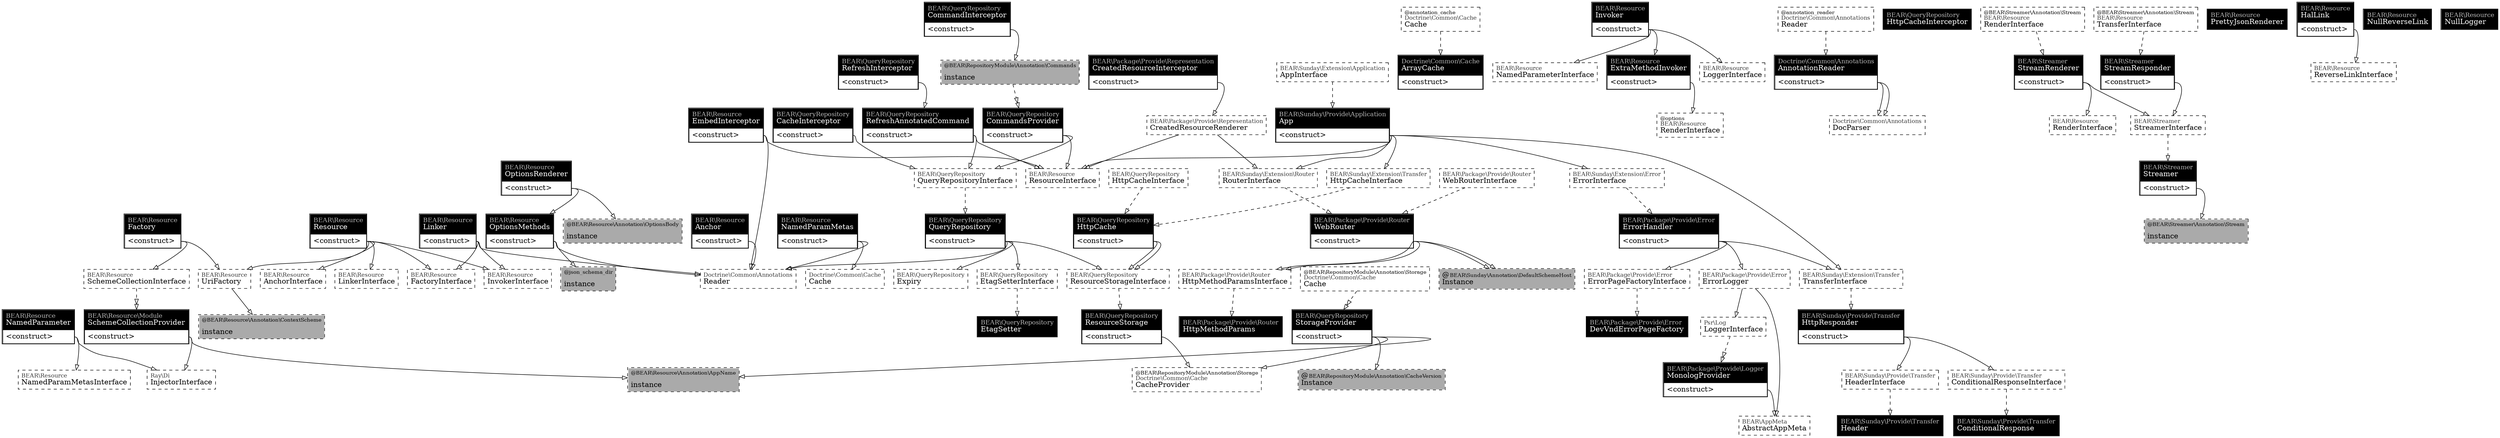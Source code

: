digraph injector {
graph [rankdir=TB];
c_BEAR_QueryRepository_Expiry [style=dashed, margin=0.02, label=<<table cellspacing="0" cellpadding="5" cellborder="0" border="0"><tr><td align="left" port="header" bgcolor="#aaaaaa">@<font color="#000000">Instance<br align="left"/></font></td></tr></table>>, shape=box]
t_BEAR_QueryRepository_QueryRepositoryInterface_ [style=dashed, margin=0.02, label=
<<table cellspacing="0" cellpadding="5" cellborder="0" border="0">
<tr>
<td align="left" port="header" bgcolor="#ffffff">
<font point-size="11" color="#333333">BEAR\\QueryRepository<br align="left"/></font>
<font color="#000000">QueryRepositoryInterface<br align="left"/></font>
</td>
</tr>
</table>>, shape=box]
t_BEAR_QueryRepository_EtagSetterInterface_ [style=dashed, margin=0.02, label=
<<table cellspacing="0" cellpadding="5" cellborder="0" border="0">
<tr>
<td align="left" port="header" bgcolor="#ffffff">
<font point-size="11" color="#333333">BEAR\\QueryRepository<br align="left"/></font>
<font color="#000000">EtagSetterInterface<br align="left"/></font>
</td>
</tr>
</table>>, shape=box]
t_BEAR_QueryRepository_ResourceStorageInterface_ [style=dashed, margin=0.02, label=
<<table cellspacing="0" cellpadding="5" cellborder="0" border="0">
<tr>
<td align="left" port="header" bgcolor="#ffffff">
<font point-size="11" color="#333333">BEAR\\QueryRepository<br align="left"/></font>
<font color="#000000">ResourceStorageInterface<br align="left"/></font>
</td>
</tr>
</table>>, shape=box]
t_Doctrine_Common_Annotations_Reader_ [style=dashed, margin=0.02, label=
<<table cellspacing="0" cellpadding="5" cellborder="0" border="0">
<tr>
<td align="left" port="header" bgcolor="#ffffff">
<font point-size="11" color="#333333">Doctrine\\Common\\Annotations<br align="left"/></font>
<font color="#000000">Reader<br align="left"/></font>
</td>
</tr>
</table>>, shape=box]
c_BEAR_QueryRepository_Expiry [style=dashed, margin=0.02, label=
<<table cellspacing="0" cellpadding="5" cellborder="0" border="0">
<tr>
<td align="left" port="header" bgcolor="#ffffff">
<font point-size="11" color="#333333">BEAR\\QueryRepository<br align="left"/></font>
<font color="#000000">Expiry<br align="left"/></font>
</td>
</tr>
</table>>, shape=box]
c_BEAR_QueryRepository_QueryRepository [style=solid, margin=0.02, label=
<<table cellspacing="0" cellpadding="5" cellborder="1" border="0">
<tr>
    <td align="left" port="header" bgcolor="#000000"><font color="grey" point-size="12">BEAR\\QueryRepository<br align="left"/></font><font color="#ffffff">QueryRepository<br align="left"/></font></td>
</tr>
<tr><td align="left" port="p_BEAR_QueryRepository_QueryRepository_construct">&lt;construct&gt;</td></tr>
</table>>, shape=box]
t_Doctrine_Common_Cache_Cache_BEAR_RepositoryModule_Annotation_Storage [style=dashed, margin=0.02, label=
<<table cellspacing="0" cellpadding="5" cellborder="0" border="0">
<tr>
<td align="left" port="header" bgcolor="#ffffff"><font color="#000000" point-size="10">@BEAR\RepositoryModule\Annotation\Storage<br align="left"/></font>
<font point-size="11" color="#333333">Doctrine\\Common\\Cache<br align="left"/></font>
<font color="#000000">Cache<br align="left"/></font>
</td>
</tr>
</table>>, shape=box]
c_Doctrine_Common_Cache_CacheProvider [style=dashed, margin=0.02, label=
<<table cellspacing="0" cellpadding="5" cellborder="0" border="0">
<tr>
<td align="left" port="header" bgcolor="#ffffff"><font color="#000000" point-size="10">@BEAR\RepositoryModule\Annotation\Storage<br align="left"/></font>
<font point-size="11" color="#333333">Doctrine\\Common\\Cache<br align="left"/></font>
<font color="#000000">CacheProvider<br align="left"/></font>
</td>
</tr>
</table>>, shape=box]
t__BEAR_Resource_Annotation_AppName [style=dashed, margin=0.02, label=
<<table cellspacing="0" cellpadding="5" cellborder="0" border="0">
<tr>
<td align="left" port="header" bgcolor="#aaaaaa"><font color="#000000" point-size="10">@BEAR\Resource\Annotation\AppName<br align="left"/></font>
<font point-size="11" color="#333333"><br align="left"/></font>
<font color="#000000">instance<br align="left"/></font>
</td>
</tr>
</table>>, shape=box]
t__BEAR_RepositoryModule_Annotation_CacheVersion [style=dashed, margin=0.02, label=
<<table cellspacing="0" cellpadding="5" cellborder="0" border="0">
<tr>
<td align="left" port="header" bgcolor="#aaaaaa"><font color="#000000" point-size="10">@BEAR\RepositoryModule\Annotation\CacheVersion<br align="left"/></font>
<font point-size="11" color="#333333"><br align="left"/></font>
<font color="#000000">instance<br align="left"/></font>
</td>
</tr>
</table>>, shape=box]
c_BEAR_QueryRepository_StorageProvider [style=solid, margin=0.02, label=<<table cellspacing="0" cellpadding="5" cellborder="1" border="0"><tr><td align="left" port="header" bgcolor="#aaaaaa"><font color="#ffffff">BEAR\\QueryRepository\\StorageProvider<br align="left"/></font></td></tr>
<tr><td align="left" port="p_BEAR_QueryRepository_StorageProvider_construct">&lt;construct&gt;</td></tr>
</table>>, shape=box]
c_BEAR_QueryRepository_StorageProvider [style=solid, margin=0.02, label=
<<table cellspacing="0" cellpadding="5" cellborder="1" border="0">
<tr>
    <td align="left" port="header" bgcolor="#000000"><font color="grey" point-size="12">BEAR\\QueryRepository<br align="left"/></font><font color="#ffffff">StorageProvider<br align="left"/></font></td>
</tr>
<tr><td align="left" port="p_BEAR_QueryRepository_StorageProvider_construct">&lt;construct&gt;</td></tr>
</table>>, shape=box]
c_Doctrine_Common_Cache_ArrayCache [style=solid, margin=0.02, label=
<<table cellspacing="0" cellpadding="5" cellborder="1" border="0">
<tr>
    <td align="left" port="header" bgcolor="#000000"><font color="grey" point-size="12">Doctrine\\Common\\Cache<br align="left"/></font><font color="#ffffff">ArrayCache<br align="left"/></font></td>
</tr>
<tr><td align="left" port="p_Doctrine_Common_Cache_ArrayCache_construct">&lt;construct&gt;</td></tr>
</table>>, shape=box]
t_BEAR_QueryRepository_EtagSetterInterface_ [style=dashed, margin=0.02, label=
<<table cellspacing="0" cellpadding="5" cellborder="0" border="0">
<tr>
<td align="left" port="header" bgcolor="#ffffff">
<font point-size="11" color="#333333">BEAR\\QueryRepository<br align="left"/></font>
<font color="#000000">EtagSetterInterface<br align="left"/></font>
</td>
</tr>
</table>>, shape=box]
c_BEAR_QueryRepository_EtagSetter [style=solid, margin=0.02, label=
<<table cellspacing="0" cellpadding="5" cellborder="1" border="0">
<tr>
    <td align="left" port="header" bgcolor="#000000"><font color="grey" point-size="12">BEAR\\QueryRepository<br align="left"/></font><font color="#ffffff">EtagSetter<br align="left"/></font></td>
</tr>

</table>>, shape=box]
t_BEAR_Resource_NamedParameterInterface_ [style=dashed, margin=0.02, label=
<<table cellspacing="0" cellpadding="5" cellborder="0" border="0">
<tr>
<td align="left" port="header" bgcolor="#ffffff">
<font point-size="11" color="#333333">BEAR\\Resource<br align="left"/></font>
<font color="#000000">NamedParameterInterface<br align="left"/></font>
</td>
</tr>
</table>>, shape=box]
t_BEAR_Resource_NamedParamMetasInterface_ [style=dashed, margin=0.02, label=
<<table cellspacing="0" cellpadding="5" cellborder="0" border="0">
<tr>
<td align="left" port="header" bgcolor="#ffffff">
<font point-size="11" color="#333333">BEAR\\Resource<br align="left"/></font>
<font color="#000000">NamedParamMetasInterface<br align="left"/></font>
</td>
</tr>
</table>>, shape=box]
t_Ray_Di_InjectorInterface_ [style=dashed, margin=0.02, label=
<<table cellspacing="0" cellpadding="5" cellborder="0" border="0">
<tr>
<td align="left" port="header" bgcolor="#ffffff">
<font point-size="11" color="#333333">Ray\\Di<br align="left"/></font>
<font color="#000000">InjectorInterface<br align="left"/></font>
</td>
</tr>
</table>>, shape=box]
c_BEAR_Resource_NamedParameter [style=solid, margin=0.02, label=
<<table cellspacing="0" cellpadding="5" cellborder="1" border="0">
<tr>
    <td align="left" port="header" bgcolor="#000000"><font color="grey" point-size="12">BEAR\\Resource<br align="left"/></font><font color="#ffffff">NamedParameter<br align="left"/></font></td>
</tr>
<tr><td align="left" port="p_BEAR_Resource_NamedParameter_construct">&lt;construct&gt;</td></tr>
</table>>, shape=box]
t_Doctrine_Common_Annotations_Reader_ [style=dashed, margin=0.02, label=
<<table cellspacing="0" cellpadding="5" cellborder="0" border="0">
<tr>
<td align="left" port="header" bgcolor="#ffffff">
<font point-size="11" color="#333333">Doctrine\\Common\\Annotations<br align="left"/></font>
<font color="#000000">Reader<br align="left"/></font>
</td>
</tr>
</table>>, shape=box]
c_Doctrine_Common_Annotations_DocParser [style=dashed, margin=0.02, label=
<<table cellspacing="0" cellpadding="5" cellborder="0" border="0">
<tr>
<td align="left" port="header" bgcolor="#ffffff">
<font point-size="11" color="#333333">Doctrine\\Common\\Annotations<br align="left"/></font>
<font color="#000000">DocParser<br align="left"/></font>
</td>
</tr>
</table>>, shape=box]
c_Doctrine_Common_Annotations_AnnotationReader [style=solid, margin=0.02, label=
<<table cellspacing="0" cellpadding="5" cellborder="1" border="0">
<tr>
    <td align="left" port="header" bgcolor="#000000"><font color="grey" point-size="12">Doctrine\\Common\\Annotations<br align="left"/></font><font color="#ffffff">AnnotationReader<br align="left"/></font></td>
</tr>
<tr><td align="left" port="p_Doctrine_Common_Annotations_AnnotationReader_construct">&lt;construct&gt;</td></tr>
</table>>, shape=box]
t_BEAR_Sunday_Extension_Transfer_HttpCacheInterface_ [style=dashed, margin=0.02, label=
<<table cellspacing="0" cellpadding="5" cellborder="0" border="0">
<tr>
<td align="left" port="header" bgcolor="#ffffff">
<font point-size="11" color="#333333">BEAR\\Sunday\\Extension\\Transfer<br align="left"/></font>
<font color="#000000">HttpCacheInterface<br align="left"/></font>
</td>
</tr>
</table>>, shape=box]
t_BEAR_QueryRepository_ResourceStorageInterface_ [style=dashed, margin=0.02, label=
<<table cellspacing="0" cellpadding="5" cellborder="0" border="0">
<tr>
<td align="left" port="header" bgcolor="#ffffff">
<font point-size="11" color="#333333">BEAR\\QueryRepository<br align="left"/></font>
<font color="#000000">ResourceStorageInterface<br align="left"/></font>
</td>
</tr>
</table>>, shape=box]
c_BEAR_QueryRepository_HttpCache [style=solid, margin=0.02, label=
<<table cellspacing="0" cellpadding="5" cellborder="1" border="0">
<tr>
    <td align="left" port="header" bgcolor="#000000"><font color="grey" point-size="12">BEAR\\QueryRepository<br align="left"/></font><font color="#ffffff">HttpCache<br align="left"/></font></td>
</tr>
<tr><td align="left" port="p_BEAR_QueryRepository_HttpCache_construct">&lt;construct&gt;</td></tr>
</table>>, shape=box]
t_BEAR_QueryRepository_QueryRepositoryInterface_ [style=dashed, margin=0.02, label=
<<table cellspacing="0" cellpadding="5" cellborder="0" border="0">
<tr>
<td align="left" port="header" bgcolor="#ffffff">
<font point-size="11" color="#333333">BEAR\\QueryRepository<br align="left"/></font>
<font color="#000000">QueryRepositoryInterface<br align="left"/></font>
</td>
</tr>
</table>>, shape=box]
t_BEAR_Resource_ResourceInterface_ [style=dashed, margin=0.02, label=
<<table cellspacing="0" cellpadding="5" cellborder="0" border="0">
<tr>
<td align="left" port="header" bgcolor="#ffffff">
<font point-size="11" color="#333333">BEAR\\Resource<br align="left"/></font>
<font color="#000000">ResourceInterface<br align="left"/></font>
</td>
</tr>
</table>>, shape=box]
c_BEAR_QueryRepository_CommandsProvider [style=solid, margin=0.02, label=<<table cellspacing="0" cellpadding="5" cellborder="1" border="0"><tr><td align="left" port="header" bgcolor="#aaaaaa"><font color="#ffffff">BEAR\\QueryRepository\\CommandsProvider<br align="left"/></font></td></tr>
<tr><td align="left" port="p_BEAR_QueryRepository_CommandsProvider_construct">&lt;construct&gt;</td></tr>
</table>>, shape=box]
c_BEAR_QueryRepository_CommandsProvider [style=solid, margin=0.02, label=
<<table cellspacing="0" cellpadding="5" cellborder="1" border="0">
<tr>
    <td align="left" port="header" bgcolor="#000000"><font color="grey" point-size="12">BEAR\\QueryRepository<br align="left"/></font><font color="#ffffff">CommandsProvider<br align="left"/></font></td>
</tr>
<tr><td align="left" port="p_BEAR_QueryRepository_CommandsProvider_construct">&lt;construct&gt;</td></tr>
</table>>, shape=box]
t__BEAR_RepositoryModule_Annotation_CacheVersion [style=dashed, margin=0.02, label=<<table cellspacing="0" cellpadding="5" cellborder="0" border="0"><tr><td align="left" port="header" bgcolor="#aaaaaa">@<font color="#000000" point-size="10">BEAR\RepositoryModule\Annotation\CacheVersion<br align="left"/></font><font color="#000000">Instance<br align="left"/></font></td></tr></table>>, shape=box]
c_BEAR_QueryRepository_RefreshAnnotatedCommand [style=dashed, margin=0.02, label=
<<table cellspacing="0" cellpadding="5" cellborder="0" border="0">
<tr>
<td align="left" port="header" bgcolor="#ffffff">
<font point-size="11" color="#333333">BEAR\\QueryRepository<br align="left"/></font>
<font color="#000000">RefreshAnnotatedCommand<br align="left"/></font>
</td>
</tr>
</table>>, shape=box]
c_BEAR_QueryRepository_RefreshInterceptor [style=solid, margin=0.02, label=
<<table cellspacing="0" cellpadding="5" cellborder="1" border="0">
<tr>
    <td align="left" port="header" bgcolor="#000000"><font color="grey" point-size="12">BEAR\\QueryRepository<br align="left"/></font><font color="#ffffff">RefreshInterceptor<br align="left"/></font></td>
</tr>
<tr><td align="left" port="p_BEAR_QueryRepository_RefreshInterceptor_construct">&lt;construct&gt;</td></tr>
</table>>, shape=box]
t_BEAR_QueryRepository_QueryRepositoryInterface_ [style=dashed, margin=0.02, label=
<<table cellspacing="0" cellpadding="5" cellborder="0" border="0">
<tr>
<td align="left" port="header" bgcolor="#ffffff">
<font point-size="11" color="#333333">BEAR\\QueryRepository<br align="left"/></font>
<font color="#000000">QueryRepositoryInterface<br align="left"/></font>
</td>
</tr>
</table>>, shape=box]
t_BEAR_Resource_ResourceInterface_ [style=dashed, margin=0.02, label=
<<table cellspacing="0" cellpadding="5" cellborder="0" border="0">
<tr>
<td align="left" port="header" bgcolor="#ffffff">
<font point-size="11" color="#333333">BEAR\\Resource<br align="left"/></font>
<font color="#000000">ResourceInterface<br align="left"/></font>
</td>
</tr>
</table>>, shape=box]
c_BEAR_QueryRepository_RefreshAnnotatedCommand [style=solid, margin=0.02, label=
<<table cellspacing="0" cellpadding="5" cellborder="1" border="0">
<tr>
    <td align="left" port="header" bgcolor="#000000"><font color="grey" point-size="12">BEAR\\QueryRepository<br align="left"/></font><font color="#ffffff">RefreshAnnotatedCommand<br align="left"/></font></td>
</tr>
<tr><td align="left" port="p_BEAR_QueryRepository_RefreshAnnotatedCommand_construct">&lt;construct&gt;</td></tr>
</table>>, shape=box]
t_BEAR_QueryRepository_QueryRepositoryInterface_ [style=dashed, margin=0.02, label=
<<table cellspacing="0" cellpadding="5" cellborder="0" border="0">
<tr>
<td align="left" port="header" bgcolor="#ffffff">
<font point-size="11" color="#333333">BEAR\\QueryRepository<br align="left"/></font>
<font color="#000000">QueryRepositoryInterface<br align="left"/></font>
</td>
</tr>
</table>>, shape=box]
c_BEAR_QueryRepository_CacheInterceptor [style=solid, margin=0.02, label=
<<table cellspacing="0" cellpadding="5" cellborder="1" border="0">
<tr>
    <td align="left" port="header" bgcolor="#000000"><font color="grey" point-size="12">BEAR\\QueryRepository<br align="left"/></font><font color="#ffffff">CacheInterceptor<br align="left"/></font></td>
</tr>
<tr><td align="left" port="p_BEAR_QueryRepository_CacheInterceptor_construct">&lt;construct&gt;</td></tr>
</table>>, shape=box]
t__BEAR_RepositoryModule_Annotation_Commands [style=dashed, margin=0.02, label=
<<table cellspacing="0" cellpadding="5" cellborder="0" border="0">
<tr>
<td align="left" port="header" bgcolor="#aaaaaa"><font color="#000000" point-size="10">@BEAR\RepositoryModule\Annotation\Commands<br align="left"/></font>
<font point-size="11" color="#333333"><br align="left"/></font>
<font color="#000000">instance<br align="left"/></font>
</td>
</tr>
</table>>, shape=box]
c_BEAR_QueryRepository_CommandInterceptor [style=solid, margin=0.02, label=
<<table cellspacing="0" cellpadding="5" cellborder="1" border="0">
<tr>
    <td align="left" port="header" bgcolor="#000000"><font color="grey" point-size="12">BEAR\\QueryRepository<br align="left"/></font><font color="#ffffff">CommandInterceptor<br align="left"/></font></td>
</tr>
<tr><td align="left" port="p_BEAR_QueryRepository_CommandInterceptor_construct">&lt;construct&gt;</td></tr>
</table>>, shape=box]
c_BEAR_QueryRepository_HttpCacheInterceptor [style=solid, margin=0.02, label=
<<table cellspacing="0" cellpadding="5" cellborder="1" border="0">
<tr>
    <td align="left" port="header" bgcolor="#000000"><font color="grey" point-size="12">BEAR\\QueryRepository<br align="left"/></font><font color="#ffffff">HttpCacheInterceptor<br align="left"/></font></td>
</tr>

</table>>, shape=box]
t_BEAR_QueryRepository_ResourceStorageInterface_ [style=dashed, margin=0.02, label=
<<table cellspacing="0" cellpadding="5" cellborder="0" border="0">
<tr>
<td align="left" port="header" bgcolor="#ffffff">
<font point-size="11" color="#333333">BEAR\\QueryRepository<br align="left"/></font>
<font color="#000000">ResourceStorageInterface<br align="left"/></font>
</td>
</tr>
</table>>, shape=box]
c_Doctrine_Common_Cache_CacheProvider [style=dashed, margin=0.02, label=
<<table cellspacing="0" cellpadding="5" cellborder="0" border="0">
<tr>
<td align="left" port="header" bgcolor="#ffffff"><font color="#000000" point-size="10">@BEAR\RepositoryModule\Annotation\Storage<br align="left"/></font>
<font point-size="11" color="#333333">Doctrine\\Common\\Cache<br align="left"/></font>
<font color="#000000">CacheProvider<br align="left"/></font>
</td>
</tr>
</table>>, shape=box]
c_BEAR_QueryRepository_ResourceStorage [style=solid, margin=0.02, label=
<<table cellspacing="0" cellpadding="5" cellborder="1" border="0">
<tr>
    <td align="left" port="header" bgcolor="#000000"><font color="grey" point-size="12">BEAR\\QueryRepository<br align="left"/></font><font color="#ffffff">ResourceStorage<br align="left"/></font></td>
</tr>
<tr><td align="left" port="p_BEAR_QueryRepository_ResourceStorage_construct">&lt;construct&gt;</td></tr>
</table>>, shape=box]
t_BEAR_QueryRepository_HttpCacheInterface_ [style=dashed, margin=0.02, label=
<<table cellspacing="0" cellpadding="5" cellborder="0" border="0">
<tr>
<td align="left" port="header" bgcolor="#ffffff">
<font point-size="11" color="#333333">BEAR\\QueryRepository<br align="left"/></font>
<font color="#000000">HttpCacheInterface<br align="left"/></font>
</td>
</tr>
</table>>, shape=box]
t_BEAR_QueryRepository_ResourceStorageInterface_ [style=dashed, margin=0.02, label=
<<table cellspacing="0" cellpadding="5" cellborder="0" border="0">
<tr>
<td align="left" port="header" bgcolor="#ffffff">
<font point-size="11" color="#333333">BEAR\\QueryRepository<br align="left"/></font>
<font color="#000000">ResourceStorageInterface<br align="left"/></font>
</td>
</tr>
</table>>, shape=box]
c_BEAR_QueryRepository_HttpCache [style=solid, margin=0.02, label=
<<table cellspacing="0" cellpadding="5" cellborder="1" border="0">
<tr>
    <td align="left" port="header" bgcolor="#000000"><font color="grey" point-size="12">BEAR\\QueryRepository<br align="left"/></font><font color="#ffffff">HttpCache<br align="left"/></font></td>
</tr>
<tr><td align="left" port="p_BEAR_QueryRepository_HttpCache_construct">&lt;construct&gt;</td></tr>
</table>>, shape=box]
t_BEAR_Sunday_Extension_Router_RouterInterface_ [style=dashed, margin=0.02, label=
<<table cellspacing="0" cellpadding="5" cellborder="0" border="0">
<tr>
<td align="left" port="header" bgcolor="#ffffff">
<font point-size="11" color="#333333">BEAR\\Sunday\\Extension\\Router<br align="left"/></font>
<font color="#000000">RouterInterface<br align="left"/></font>
</td>
</tr>
</table>>, shape=box]
t__BEAR_Sunday_Annotation_DefaultSchemeHost [style=dashed, margin=0.02, label=
<<table cellspacing="0" cellpadding="5" cellborder="0" border="0">
<tr>
<td align="left" port="header" bgcolor="#aaaaaa"><font color="#000000" point-size="10">@BEAR\Sunday\Annotation\DefaultSchemeHost<br align="left"/></font>
<font point-size="11" color="#333333"><br align="left"/></font>
<font color="#000000">instance<br align="left"/></font>
</td>
</tr>
</table>>, shape=box]
t_BEAR_Package_Provide_Router_HttpMethodParamsInterface_ [style=dashed, margin=0.02, label=
<<table cellspacing="0" cellpadding="5" cellborder="0" border="0">
<tr>
<td align="left" port="header" bgcolor="#ffffff">
<font point-size="11" color="#333333">BEAR\\Package\\Provide\\Router<br align="left"/></font>
<font color="#000000">HttpMethodParamsInterface<br align="left"/></font>
</td>
</tr>
</table>>, shape=box]
c_BEAR_Package_Provide_Router_WebRouter [style=solid, margin=0.02, label=
<<table cellspacing="0" cellpadding="5" cellborder="1" border="0">
<tr>
    <td align="left" port="header" bgcolor="#000000"><font color="grey" point-size="12">BEAR\\Package\\Provide\\Router<br align="left"/></font><font color="#ffffff">WebRouter<br align="left"/></font></td>
</tr>
<tr><td align="left" port="p_BEAR_Package_Provide_Router_WebRouter_construct">&lt;construct&gt;</td></tr>
</table>>, shape=box]
t_BEAR_Package_Provide_Router_WebRouterInterface_ [style=dashed, margin=0.02, label=
<<table cellspacing="0" cellpadding="5" cellborder="0" border="0">
<tr>
<td align="left" port="header" bgcolor="#ffffff">
<font point-size="11" color="#333333">BEAR\\Package\\Provide\\Router<br align="left"/></font>
<font color="#000000">WebRouterInterface<br align="left"/></font>
</td>
</tr>
</table>>, shape=box]
t__BEAR_Sunday_Annotation_DefaultSchemeHost [style=dashed, margin=0.02, label=
<<table cellspacing="0" cellpadding="5" cellborder="0" border="0">
<tr>
<td align="left" port="header" bgcolor="#aaaaaa"><font color="#000000" point-size="10">@BEAR\Sunday\Annotation\DefaultSchemeHost<br align="left"/></font>
<font point-size="11" color="#333333"><br align="left"/></font>
<font color="#000000">instance<br align="left"/></font>
</td>
</tr>
</table>>, shape=box]
t_BEAR_Package_Provide_Router_HttpMethodParamsInterface_ [style=dashed, margin=0.02, label=
<<table cellspacing="0" cellpadding="5" cellborder="0" border="0">
<tr>
<td align="left" port="header" bgcolor="#ffffff">
<font point-size="11" color="#333333">BEAR\\Package\\Provide\\Router<br align="left"/></font>
<font color="#000000">HttpMethodParamsInterface<br align="left"/></font>
</td>
</tr>
</table>>, shape=box]
c_BEAR_Package_Provide_Router_WebRouter [style=solid, margin=0.02, label=
<<table cellspacing="0" cellpadding="5" cellborder="1" border="0">
<tr>
    <td align="left" port="header" bgcolor="#000000"><font color="grey" point-size="12">BEAR\\Package\\Provide\\Router<br align="left"/></font><font color="#ffffff">WebRouter<br align="left"/></font></td>
</tr>
<tr><td align="left" port="p_BEAR_Package_Provide_Router_WebRouter_construct">&lt;construct&gt;</td></tr>
</table>>, shape=box]
t_BEAR_Package_Provide_Router_HttpMethodParamsInterface_ [style=dashed, margin=0.02, label=
<<table cellspacing="0" cellpadding="5" cellborder="0" border="0">
<tr>
<td align="left" port="header" bgcolor="#ffffff">
<font point-size="11" color="#333333">BEAR\\Package\\Provide\\Router<br align="left"/></font>
<font color="#000000">HttpMethodParamsInterface<br align="left"/></font>
</td>
</tr>
</table>>, shape=box]
c_BEAR_Package_Provide_Router_HttpMethodParams [style=solid, margin=0.02, label=
<<table cellspacing="0" cellpadding="5" cellborder="1" border="0">
<tr>
    <td align="left" port="header" bgcolor="#000000"><font color="grey" point-size="12">BEAR\\Package\\Provide\\Router<br align="left"/></font><font color="#ffffff">HttpMethodParams<br align="left"/></font></td>
</tr>

</table>>, shape=box]
t_Psr_Log_LoggerInterface_ [style=dashed, margin=0.02, label=
<<table cellspacing="0" cellpadding="5" cellborder="0" border="0">
<tr>
<td align="left" port="header" bgcolor="#ffffff">
<font point-size="11" color="#333333">Psr\\Log<br align="left"/></font>
<font color="#000000">LoggerInterface<br align="left"/></font>
</td>
</tr>
</table>>, shape=box]
c_BEAR_AppMeta_AbstractAppMeta [style=dashed, margin=0.02, label=
<<table cellspacing="0" cellpadding="5" cellborder="0" border="0">
<tr>
<td align="left" port="header" bgcolor="#ffffff">
<font point-size="11" color="#333333">BEAR\\AppMeta<br align="left"/></font>
<font color="#000000">AbstractAppMeta<br align="left"/></font>
</td>
</tr>
</table>>, shape=box]
c_BEAR_Package_Provide_Error_ErrorLogger [style=solid, margin=0.02, label=
<<table cellspacing="0" cellpadding="5" cellborder="1" border="0">
<tr>
    <td align="left" port="header" bgcolor="#000000"><font color="grey" point-size="12">BEAR\\Package\\Provide\\Error<br align="left"/></font><font color="#ffffff">ErrorLogger<br align="left"/></font></td>
</tr>
<tr><td align="left" port="p_BEAR_Package_Provide_Error_ErrorLogger_construct">&lt;construct&gt;</td></tr>
</table>>, shape=box]
t_BEAR_Sunday_Extension_Error_ErrorInterface_ [style=dashed, margin=0.02, label=
<<table cellspacing="0" cellpadding="5" cellborder="0" border="0">
<tr>
<td align="left" port="header" bgcolor="#ffffff">
<font point-size="11" color="#333333">BEAR\\Sunday\\Extension\\Error<br align="left"/></font>
<font color="#000000">ErrorInterface<br align="left"/></font>
</td>
</tr>
</table>>, shape=box]
t_BEAR_Sunday_Extension_Transfer_TransferInterface_ [style=dashed, margin=0.02, label=
<<table cellspacing="0" cellpadding="5" cellborder="0" border="0">
<tr>
<td align="left" port="header" bgcolor="#ffffff">
<font point-size="11" color="#333333">BEAR\\Sunday\\Extension\\Transfer<br align="left"/></font>
<font color="#000000">TransferInterface<br align="left"/></font>
</td>
</tr>
</table>>, shape=box]
c_BEAR_Package_Provide_Error_ErrorLogger [style=dashed, margin=0.02, label=
<<table cellspacing="0" cellpadding="5" cellborder="0" border="0">
<tr>
<td align="left" port="header" bgcolor="#ffffff">
<font point-size="11" color="#333333">BEAR\\Package\\Provide\\Error<br align="left"/></font>
<font color="#000000">ErrorLogger<br align="left"/></font>
</td>
</tr>
</table>>, shape=box]
t_BEAR_Package_Provide_Error_ErrorPageFactoryInterface_ [style=dashed, margin=0.02, label=
<<table cellspacing="0" cellpadding="5" cellborder="0" border="0">
<tr>
<td align="left" port="header" bgcolor="#ffffff">
<font point-size="11" color="#333333">BEAR\\Package\\Provide\\Error<br align="left"/></font>
<font color="#000000">ErrorPageFactoryInterface<br align="left"/></font>
</td>
</tr>
</table>>, shape=box]
c_BEAR_Package_Provide_Error_ErrorHandler [style=solid, margin=0.02, label=
<<table cellspacing="0" cellpadding="5" cellborder="1" border="0">
<tr>
    <td align="left" port="header" bgcolor="#000000"><font color="grey" point-size="12">BEAR\\Package\\Provide\\Error<br align="left"/></font><font color="#ffffff">ErrorHandler<br align="left"/></font></td>
</tr>
<tr><td align="left" port="p_BEAR_Package_Provide_Error_ErrorHandler_construct">&lt;construct&gt;</td></tr>
</table>>, shape=box]
t_BEAR_Package_Provide_Error_ErrorPageFactoryInterface_ [style=dashed, margin=0.02, label=
<<table cellspacing="0" cellpadding="5" cellborder="0" border="0">
<tr>
<td align="left" port="header" bgcolor="#ffffff">
<font point-size="11" color="#333333">BEAR\\Package\\Provide\\Error<br align="left"/></font>
<font color="#000000">ErrorPageFactoryInterface<br align="left"/></font>
</td>
</tr>
</table>>, shape=box]
c_BEAR_Package_Provide_Error_DevVndErrorPageFactory [style=solid, margin=0.02, label=
<<table cellspacing="0" cellpadding="5" cellborder="1" border="0">
<tr>
    <td align="left" port="header" bgcolor="#000000"><font color="grey" point-size="12">BEAR\\Package\\Provide\\Error<br align="left"/></font><font color="#ffffff">DevVndErrorPageFactory<br align="left"/></font></td>
</tr>

</table>>, shape=box]
t_Psr_Log_LoggerInterface_ [style=dashed, margin=0.02, label=
<<table cellspacing="0" cellpadding="5" cellborder="0" border="0">
<tr>
<td align="left" port="header" bgcolor="#ffffff">
<font point-size="11" color="#333333">Psr\\Log<br align="left"/></font>
<font color="#000000">LoggerInterface<br align="left"/></font>
</td>
</tr>
</table>>, shape=box]
c_BEAR_AppMeta_AbstractAppMeta [style=dashed, margin=0.02, label=
<<table cellspacing="0" cellpadding="5" cellborder="0" border="0">
<tr>
<td align="left" port="header" bgcolor="#ffffff">
<font point-size="11" color="#333333">BEAR\\AppMeta<br align="left"/></font>
<font color="#000000">AbstractAppMeta<br align="left"/></font>
</td>
</tr>
</table>>, shape=box]
c_BEAR_Package_Provide_Logger_MonologProvider [style=solid, margin=0.02, label=<<table cellspacing="0" cellpadding="5" cellborder="1" border="0"><tr><td align="left" port="header" bgcolor="#aaaaaa"><font color="#ffffff">BEAR\\Package\\Provide\\Logger\\MonologProvider<br align="left"/></font></td></tr>
<tr><td align="left" port="p_BEAR_Package_Provide_Logger_MonologProvider_construct">&lt;construct&gt;</td></tr>
</table>>, shape=box]
c_BEAR_Package_Provide_Logger_MonologProvider [style=solid, margin=0.02, label=
<<table cellspacing="0" cellpadding="5" cellborder="1" border="0">
<tr>
    <td align="left" port="header" bgcolor="#000000"><font color="grey" point-size="12">BEAR\\Package\\Provide\\Logger<br align="left"/></font><font color="#ffffff">MonologProvider<br align="left"/></font></td>
</tr>
<tr><td align="left" port="p_BEAR_Package_Provide_Logger_MonologProvider_construct">&lt;construct&gt;</td></tr>
</table>>, shape=box]
t_BEAR_Resource_RenderInterface_BEAR_Streamer_Annotation_Stream [style=dashed, margin=0.02, label=
<<table cellspacing="0" cellpadding="5" cellborder="0" border="0">
<tr>
<td align="left" port="header" bgcolor="#ffffff"><font color="#000000" point-size="10">@BEAR\Streamer\Annotation\Stream<br align="left"/></font>
<font point-size="11" color="#333333">BEAR\\Resource<br align="left"/></font>
<font color="#000000">RenderInterface<br align="left"/></font>
</td>
</tr>
</table>>, shape=box]
t_BEAR_Resource_RenderInterface_ [style=dashed, margin=0.02, label=
<<table cellspacing="0" cellpadding="5" cellborder="0" border="0">
<tr>
<td align="left" port="header" bgcolor="#ffffff">
<font point-size="11" color="#333333">BEAR\\Resource<br align="left"/></font>
<font color="#000000">RenderInterface<br align="left"/></font>
</td>
</tr>
</table>>, shape=box]
t_BEAR_Streamer_StreamerInterface_ [style=dashed, margin=0.02, label=
<<table cellspacing="0" cellpadding="5" cellborder="0" border="0">
<tr>
<td align="left" port="header" bgcolor="#ffffff">
<font point-size="11" color="#333333">BEAR\\Streamer<br align="left"/></font>
<font color="#000000">StreamerInterface<br align="left"/></font>
</td>
</tr>
</table>>, shape=box]
c_BEAR_Streamer_StreamRenderer [style=solid, margin=0.02, label=
<<table cellspacing="0" cellpadding="5" cellborder="1" border="0">
<tr>
    <td align="left" port="header" bgcolor="#000000"><font color="grey" point-size="12">BEAR\\Streamer<br align="left"/></font><font color="#ffffff">StreamRenderer<br align="left"/></font></td>
</tr>
<tr><td align="left" port="p_BEAR_Streamer_StreamRenderer_construct">&lt;construct&gt;</td></tr>
</table>>, shape=box]
t_BEAR_Streamer_StreamerInterface_ [style=dashed, margin=0.02, label=
<<table cellspacing="0" cellpadding="5" cellborder="0" border="0">
<tr>
<td align="left" port="header" bgcolor="#ffffff">
<font point-size="11" color="#333333">BEAR\\Streamer<br align="left"/></font>
<font color="#000000">StreamerInterface<br align="left"/></font>
</td>
</tr>
</table>>, shape=box]
t__BEAR_Streamer_Annotation_Stream [style=dashed, margin=0.02, label=
<<table cellspacing="0" cellpadding="5" cellborder="0" border="0">
<tr>
<td align="left" port="header" bgcolor="#aaaaaa"><font color="#000000" point-size="10">@BEAR\Streamer\Annotation\Stream<br align="left"/></font>
<font point-size="11" color="#333333"><br align="left"/></font>
<font color="#000000">instance<br align="left"/></font>
</td>
</tr>
</table>>, shape=box]
c_BEAR_Streamer_Streamer [style=solid, margin=0.02, label=
<<table cellspacing="0" cellpadding="5" cellborder="1" border="0">
<tr>
    <td align="left" port="header" bgcolor="#000000"><font color="grey" point-size="12">BEAR\\Streamer<br align="left"/></font><font color="#ffffff">Streamer<br align="left"/></font></td>
</tr>
<tr><td align="left" port="p_BEAR_Streamer_Streamer_construct">&lt;construct&gt;</td></tr>
</table>>, shape=box]
t_BEAR_Resource_TransferInterface_BEAR_Streamer_Annotation_Stream [style=dashed, margin=0.02, label=
<<table cellspacing="0" cellpadding="5" cellborder="0" border="0">
<tr>
<td align="left" port="header" bgcolor="#ffffff"><font color="#000000" point-size="10">@BEAR\Streamer\Annotation\Stream<br align="left"/></font>
<font point-size="11" color="#333333">BEAR\\Resource<br align="left"/></font>
<font color="#000000">TransferInterface<br align="left"/></font>
</td>
</tr>
</table>>, shape=box]
t_BEAR_Streamer_StreamerInterface_ [style=dashed, margin=0.02, label=
<<table cellspacing="0" cellpadding="5" cellborder="0" border="0">
<tr>
<td align="left" port="header" bgcolor="#ffffff">
<font point-size="11" color="#333333">BEAR\\Streamer<br align="left"/></font>
<font color="#000000">StreamerInterface<br align="left"/></font>
</td>
</tr>
</table>>, shape=box]
c_BEAR_Streamer_StreamResponder [style=solid, margin=0.02, label=
<<table cellspacing="0" cellpadding="5" cellborder="1" border="0">
<tr>
    <td align="left" port="header" bgcolor="#000000"><font color="grey" point-size="12">BEAR\\Streamer<br align="left"/></font><font color="#ffffff">StreamResponder<br align="left"/></font></td>
</tr>
<tr><td align="left" port="p_BEAR_Streamer_StreamResponder_construct">&lt;construct&gt;</td></tr>
</table>>, shape=box]
t_BEAR_Sunday_Extension_Router_RouterInterface_ [style=dashed, margin=0.02, label=
<<table cellspacing="0" cellpadding="5" cellborder="0" border="0">
<tr>
<td align="left" port="header" bgcolor="#ffffff">
<font point-size="11" color="#333333">BEAR\\Sunday\\Extension\\Router<br align="left"/></font>
<font color="#000000">RouterInterface<br align="left"/></font>
</td>
</tr>
</table>>, shape=box]
t_BEAR_Resource_ResourceInterface_ [style=dashed, margin=0.02, label=
<<table cellspacing="0" cellpadding="5" cellborder="0" border="0">
<tr>
<td align="left" port="header" bgcolor="#ffffff">
<font point-size="11" color="#333333">BEAR\\Resource<br align="left"/></font>
<font color="#000000">ResourceInterface<br align="left"/></font>
</td>
</tr>
</table>>, shape=box]
c_BEAR_Package_Provide_Representation_CreatedResourceRenderer [style=solid, margin=0.02, label=
<<table cellspacing="0" cellpadding="5" cellborder="1" border="0">
<tr>
    <td align="left" port="header" bgcolor="#000000"><font color="grey" point-size="12">BEAR\\Package\\Provide\\Representation<br align="left"/></font><font color="#ffffff">CreatedResourceRenderer<br align="left"/></font></td>
</tr>
<tr><td align="left" port="p_BEAR_Package_Provide_Representation_CreatedResourceRenderer_construct">&lt;construct&gt;</td></tr>
</table>>, shape=box]
c_BEAR_Package_Provide_Representation_CreatedResourceRenderer [style=dashed, margin=0.02, label=
<<table cellspacing="0" cellpadding="5" cellborder="0" border="0">
<tr>
<td align="left" port="header" bgcolor="#ffffff">
<font point-size="11" color="#333333">BEAR\\Package\\Provide\\Representation<br align="left"/></font>
<font color="#000000">CreatedResourceRenderer<br align="left"/></font>
</td>
</tr>
</table>>, shape=box]
c_BEAR_Package_Provide_Representation_CreatedResourceInterceptor [style=solid, margin=0.02, label=
<<table cellspacing="0" cellpadding="5" cellborder="1" border="0">
<tr>
    <td align="left" port="header" bgcolor="#000000"><font color="grey" point-size="12">BEAR\\Package\\Provide\\Representation<br align="left"/></font><font color="#ffffff">CreatedResourceInterceptor<br align="left"/></font></td>
</tr>
<tr><td align="left" port="p_BEAR_Package_Provide_Representation_CreatedResourceInterceptor_construct">&lt;construct&gt;</td></tr>
</table>>, shape=box]
t_BEAR_Sunday_Extension_Application_AppInterface_ [style=dashed, margin=0.02, label=
<<table cellspacing="0" cellpadding="5" cellborder="0" border="0">
<tr>
<td align="left" port="header" bgcolor="#ffffff">
<font point-size="11" color="#333333">BEAR\\Sunday\\Extension\\Application<br align="left"/></font>
<font color="#000000">AppInterface<br align="left"/></font>
</td>
</tr>
</table>>, shape=box]
t_BEAR_Sunday_Extension_Transfer_HttpCacheInterface_ [style=dashed, margin=0.02, label=
<<table cellspacing="0" cellpadding="5" cellborder="0" border="0">
<tr>
<td align="left" port="header" bgcolor="#ffffff">
<font point-size="11" color="#333333">BEAR\\Sunday\\Extension\\Transfer<br align="left"/></font>
<font color="#000000">HttpCacheInterface<br align="left"/></font>
</td>
</tr>
</table>>, shape=box]
t_BEAR_Sunday_Extension_Router_RouterInterface_ [style=dashed, margin=0.02, label=
<<table cellspacing="0" cellpadding="5" cellborder="0" border="0">
<tr>
<td align="left" port="header" bgcolor="#ffffff">
<font point-size="11" color="#333333">BEAR\\Sunday\\Extension\\Router<br align="left"/></font>
<font color="#000000">RouterInterface<br align="left"/></font>
</td>
</tr>
</table>>, shape=box]
t_BEAR_Sunday_Extension_Transfer_TransferInterface_ [style=dashed, margin=0.02, label=
<<table cellspacing="0" cellpadding="5" cellborder="0" border="0">
<tr>
<td align="left" port="header" bgcolor="#ffffff">
<font point-size="11" color="#333333">BEAR\\Sunday\\Extension\\Transfer<br align="left"/></font>
<font color="#000000">TransferInterface<br align="left"/></font>
</td>
</tr>
</table>>, shape=box]
t_BEAR_Resource_ResourceInterface_ [style=dashed, margin=0.02, label=
<<table cellspacing="0" cellpadding="5" cellborder="0" border="0">
<tr>
<td align="left" port="header" bgcolor="#ffffff">
<font point-size="11" color="#333333">BEAR\\Resource<br align="left"/></font>
<font color="#000000">ResourceInterface<br align="left"/></font>
</td>
</tr>
</table>>, shape=box]
t_BEAR_Sunday_Extension_Error_ErrorInterface_ [style=dashed, margin=0.02, label=
<<table cellspacing="0" cellpadding="5" cellborder="0" border="0">
<tr>
<td align="left" port="header" bgcolor="#ffffff">
<font point-size="11" color="#333333">BEAR\\Sunday\\Extension\\Error<br align="left"/></font>
<font color="#000000">ErrorInterface<br align="left"/></font>
</td>
</tr>
</table>>, shape=box]
c_BEAR_Sunday_Provide_Application_App [style=solid, margin=0.02, label=
<<table cellspacing="0" cellpadding="5" cellborder="1" border="0">
<tr>
    <td align="left" port="header" bgcolor="#000000"><font color="grey" point-size="12">BEAR\\Sunday\\Provide\\Application<br align="left"/></font><font color="#ffffff">App<br align="left"/></font></td>
</tr>
<tr><td align="left" port="p_BEAR_Sunday_Provide_Application_App_construct">&lt;construct&gt;</td></tr>
</table>>, shape=box]
t__BEAR_Resource_Annotation_AppName [style=dashed, margin=0.02, label=<<table cellspacing="0" cellpadding="5" cellborder="0" border="0"><tr><td align="left" port="header" bgcolor="#aaaaaa">@<font color="#000000" point-size="10">BEAR\Resource\Annotation\AppName<br align="left"/></font><font color="#000000">Instance<br align="left"/></font></td></tr></table>>, shape=box]
t_Doctrine_Common_Cache_Cache_ [style=dashed, margin=0.02, label=
<<table cellspacing="0" cellpadding="5" cellborder="0" border="0">
<tr>
<td align="left" port="header" bgcolor="#ffffff">
<font point-size="11" color="#333333">Doctrine\\Common\\Cache<br align="left"/></font>
<font color="#000000">Cache<br align="left"/></font>
</td>
</tr>
</table>>, shape=box]
c_Doctrine_Common_Cache_ArrayCache [style=solid, margin=0.02, label=
<<table cellspacing="0" cellpadding="5" cellborder="1" border="0">
<tr>
    <td align="left" port="header" bgcolor="#000000"><font color="grey" point-size="12">Doctrine\\Common\\Cache<br align="left"/></font><font color="#ffffff">ArrayCache<br align="left"/></font></td>
</tr>
<tr><td align="left" port="p_Doctrine_Common_Cache_ArrayCache_construct">&lt;construct&gt;</td></tr>
</table>>, shape=box]
t_Doctrine_Common_Cache_Cache_annotation_cache [style=dashed, margin=0.02, label=
<<table cellspacing="0" cellpadding="5" cellborder="0" border="0">
<tr>
<td align="left" port="header" bgcolor="#ffffff"><font color="#000000" point-size="10">@annotation_cache<br align="left"/></font>
<font point-size="11" color="#333333">Doctrine\\Common\\Cache<br align="left"/></font>
<font color="#000000">Cache<br align="left"/></font>
</td>
</tr>
</table>>, shape=box]
c_Doctrine_Common_Cache_ArrayCache [style=solid, margin=0.02, label=
<<table cellspacing="0" cellpadding="5" cellborder="1" border="0">
<tr>
    <td align="left" port="header" bgcolor="#000000"><font color="grey" point-size="12">Doctrine\\Common\\Cache<br align="left"/></font><font color="#ffffff">ArrayCache<br align="left"/></font></td>
</tr>
<tr><td align="left" port="p_Doctrine_Common_Cache_ArrayCache_construct">&lt;construct&gt;</td></tr>
</table>>, shape=box]
t_Doctrine_Common_Annotations_Reader_annotation_reader [style=dashed, margin=0.02, label=
<<table cellspacing="0" cellpadding="5" cellborder="0" border="0">
<tr>
<td align="left" port="header" bgcolor="#ffffff"><font color="#000000" point-size="10">@annotation_reader<br align="left"/></font>
<font point-size="11" color="#333333">Doctrine\\Common\\Annotations<br align="left"/></font>
<font color="#000000">Reader<br align="left"/></font>
</td>
</tr>
</table>>, shape=box]
c_Doctrine_Common_Annotations_DocParser [style=dashed, margin=0.02, label=
<<table cellspacing="0" cellpadding="5" cellborder="0" border="0">
<tr>
<td align="left" port="header" bgcolor="#ffffff">
<font point-size="11" color="#333333">Doctrine\\Common\\Annotations<br align="left"/></font>
<font color="#000000">DocParser<br align="left"/></font>
</td>
</tr>
</table>>, shape=box]
c_Doctrine_Common_Annotations_AnnotationReader [style=solid, margin=0.02, label=
<<table cellspacing="0" cellpadding="5" cellborder="1" border="0">
<tr>
    <td align="left" port="header" bgcolor="#000000"><font color="grey" point-size="12">Doctrine\\Common\\Annotations<br align="left"/></font><font color="#ffffff">AnnotationReader<br align="left"/></font></td>
</tr>
<tr><td align="left" port="p_Doctrine_Common_Annotations_AnnotationReader_construct">&lt;construct&gt;</td></tr>
</table>>, shape=box]
t__BEAR_Resource_Annotation_ContextScheme [style=dashed, margin=0.02, label=
<<table cellspacing="0" cellpadding="5" cellborder="0" border="0">
<tr>
<td align="left" port="header" bgcolor="#aaaaaa"><font color="#000000" point-size="10">@BEAR\Resource\Annotation\ContextScheme<br align="left"/></font>
<font point-size="11" color="#333333"><br align="left"/></font>
<font color="#000000">instance<br align="left"/></font>
</td>
</tr>
</table>>, shape=box]
c_BEAR_Resource_UriFactory [style=solid, margin=0.02, label=
<<table cellspacing="0" cellpadding="5" cellborder="1" border="0">
<tr>
    <td align="left" port="header" bgcolor="#000000"><font color="grey" point-size="12">BEAR\\Resource<br align="left"/></font><font color="#ffffff">UriFactory<br align="left"/></font></td>
</tr>
<tr><td align="left" port="p_BEAR_Resource_UriFactory_construct">&lt;construct&gt;</td></tr>
</table>>, shape=box]
t_BEAR_Resource_ResourceInterface_ [style=dashed, margin=0.02, label=
<<table cellspacing="0" cellpadding="5" cellborder="0" border="0">
<tr>
<td align="left" port="header" bgcolor="#ffffff">
<font point-size="11" color="#333333">BEAR\\Resource<br align="left"/></font>
<font color="#000000">ResourceInterface<br align="left"/></font>
</td>
</tr>
</table>>, shape=box]
t_BEAR_Resource_FactoryInterface_ [style=dashed, margin=0.02, label=
<<table cellspacing="0" cellpadding="5" cellborder="0" border="0">
<tr>
<td align="left" port="header" bgcolor="#ffffff">
<font point-size="11" color="#333333">BEAR\\Resource<br align="left"/></font>
<font color="#000000">FactoryInterface<br align="left"/></font>
</td>
</tr>
</table>>, shape=box]
t_BEAR_Resource_InvokerInterface_ [style=dashed, margin=0.02, label=
<<table cellspacing="0" cellpadding="5" cellborder="0" border="0">
<tr>
<td align="left" port="header" bgcolor="#ffffff">
<font point-size="11" color="#333333">BEAR\\Resource<br align="left"/></font>
<font color="#000000">InvokerInterface<br align="left"/></font>
</td>
</tr>
</table>>, shape=box]
t_BEAR_Resource_AnchorInterface_ [style=dashed, margin=0.02, label=
<<table cellspacing="0" cellpadding="5" cellborder="0" border="0">
<tr>
<td align="left" port="header" bgcolor="#ffffff">
<font point-size="11" color="#333333">BEAR\\Resource<br align="left"/></font>
<font color="#000000">AnchorInterface<br align="left"/></font>
</td>
</tr>
</table>>, shape=box]
t_BEAR_Resource_LinkerInterface_ [style=dashed, margin=0.02, label=
<<table cellspacing="0" cellpadding="5" cellborder="0" border="0">
<tr>
<td align="left" port="header" bgcolor="#ffffff">
<font point-size="11" color="#333333">BEAR\\Resource<br align="left"/></font>
<font color="#000000">LinkerInterface<br align="left"/></font>
</td>
</tr>
</table>>, shape=box]
c_BEAR_Resource_UriFactory [style=dashed, margin=0.02, label=
<<table cellspacing="0" cellpadding="5" cellborder="0" border="0">
<tr>
<td align="left" port="header" bgcolor="#ffffff">
<font point-size="11" color="#333333">BEAR\\Resource<br align="left"/></font>
<font color="#000000">UriFactory<br align="left"/></font>
</td>
</tr>
</table>>, shape=box]
c_BEAR_Resource_Resource [style=solid, margin=0.02, label=
<<table cellspacing="0" cellpadding="5" cellborder="1" border="0">
<tr>
    <td align="left" port="header" bgcolor="#000000"><font color="grey" point-size="12">BEAR\\Resource<br align="left"/></font><font color="#ffffff">Resource<br align="left"/></font></td>
</tr>
<tr><td align="left" port="p_BEAR_Resource_Resource_construct">&lt;construct&gt;</td></tr>
</table>>, shape=box]
t_BEAR_Resource_InvokerInterface_ [style=dashed, margin=0.02, label=
<<table cellspacing="0" cellpadding="5" cellborder="0" border="0">
<tr>
<td align="left" port="header" bgcolor="#ffffff">
<font point-size="11" color="#333333">BEAR\\Resource<br align="left"/></font>
<font color="#000000">InvokerInterface<br align="left"/></font>
</td>
</tr>
</table>>, shape=box]
t_BEAR_Resource_NamedParameterInterface_ [style=dashed, margin=0.02, label=
<<table cellspacing="0" cellpadding="5" cellborder="0" border="0">
<tr>
<td align="left" port="header" bgcolor="#ffffff">
<font point-size="11" color="#333333">BEAR\\Resource<br align="left"/></font>
<font color="#000000">NamedParameterInterface<br align="left"/></font>
</td>
</tr>
</table>>, shape=box]
c_BEAR_Resource_ExtraMethodInvoker [style=dashed, margin=0.02, label=
<<table cellspacing="0" cellpadding="5" cellborder="0" border="0">
<tr>
<td align="left" port="header" bgcolor="#ffffff">
<font point-size="11" color="#333333">BEAR\\Resource<br align="left"/></font>
<font color="#000000">ExtraMethodInvoker<br align="left"/></font>
</td>
</tr>
</table>>, shape=box]
t_BEAR_Resource_LoggerInterface_ [style=dashed, margin=0.02, label=
<<table cellspacing="0" cellpadding="5" cellborder="0" border="0">
<tr>
<td align="left" port="header" bgcolor="#ffffff">
<font point-size="11" color="#333333">BEAR\\Resource<br align="left"/></font>
<font color="#000000">LoggerInterface<br align="left"/></font>
</td>
</tr>
</table>>, shape=box]
c_BEAR_Resource_Invoker [style=solid, margin=0.02, label=
<<table cellspacing="0" cellpadding="5" cellborder="1" border="0">
<tr>
    <td align="left" port="header" bgcolor="#000000"><font color="grey" point-size="12">BEAR\\Resource<br align="left"/></font><font color="#ffffff">Invoker<br align="left"/></font></td>
</tr>
<tr><td align="left" port="p_BEAR_Resource_Invoker_construct">&lt;construct&gt;</td></tr>
</table>>, shape=box]
t_BEAR_Resource_LinkerInterface_ [style=dashed, margin=0.02, label=
<<table cellspacing="0" cellpadding="5" cellborder="0" border="0">
<tr>
<td align="left" port="header" bgcolor="#ffffff">
<font point-size="11" color="#333333">BEAR\\Resource<br align="left"/></font>
<font color="#000000">LinkerInterface<br align="left"/></font>
</td>
</tr>
</table>>, shape=box]
t_Doctrine_Common_Annotations_Reader_ [style=dashed, margin=0.02, label=
<<table cellspacing="0" cellpadding="5" cellborder="0" border="0">
<tr>
<td align="left" port="header" bgcolor="#ffffff">
<font point-size="11" color="#333333">Doctrine\\Common\\Annotations<br align="left"/></font>
<font color="#000000">Reader<br align="left"/></font>
</td>
</tr>
</table>>, shape=box]
t_BEAR_Resource_InvokerInterface_ [style=dashed, margin=0.02, label=
<<table cellspacing="0" cellpadding="5" cellborder="0" border="0">
<tr>
<td align="left" port="header" bgcolor="#ffffff">
<font point-size="11" color="#333333">BEAR\\Resource<br align="left"/></font>
<font color="#000000">InvokerInterface<br align="left"/></font>
</td>
</tr>
</table>>, shape=box]
t_BEAR_Resource_FactoryInterface_ [style=dashed, margin=0.02, label=
<<table cellspacing="0" cellpadding="5" cellborder="0" border="0">
<tr>
<td align="left" port="header" bgcolor="#ffffff">
<font point-size="11" color="#333333">BEAR\\Resource<br align="left"/></font>
<font color="#000000">FactoryInterface<br align="left"/></font>
</td>
</tr>
</table>>, shape=box]
c_BEAR_Resource_Linker [style=solid, margin=0.02, label=
<<table cellspacing="0" cellpadding="5" cellborder="1" border="0">
<tr>
    <td align="left" port="header" bgcolor="#000000"><font color="grey" point-size="12">BEAR\\Resource<br align="left"/></font><font color="#ffffff">Linker<br align="left"/></font></td>
</tr>
<tr><td align="left" port="p_BEAR_Resource_Linker_construct">&lt;construct&gt;</td></tr>
</table>>, shape=box]
t_BEAR_Resource_FactoryInterface_ [style=dashed, margin=0.02, label=
<<table cellspacing="0" cellpadding="5" cellborder="0" border="0">
<tr>
<td align="left" port="header" bgcolor="#ffffff">
<font point-size="11" color="#333333">BEAR\\Resource<br align="left"/></font>
<font color="#000000">FactoryInterface<br align="left"/></font>
</td>
</tr>
</table>>, shape=box]
t_BEAR_Resource_SchemeCollectionInterface_ [style=dashed, margin=0.02, label=
<<table cellspacing="0" cellpadding="5" cellborder="0" border="0">
<tr>
<td align="left" port="header" bgcolor="#ffffff">
<font point-size="11" color="#333333">BEAR\\Resource<br align="left"/></font>
<font color="#000000">SchemeCollectionInterface<br align="left"/></font>
</td>
</tr>
</table>>, shape=box]
c_BEAR_Resource_UriFactory [style=dashed, margin=0.02, label=
<<table cellspacing="0" cellpadding="5" cellborder="0" border="0">
<tr>
<td align="left" port="header" bgcolor="#ffffff">
<font point-size="11" color="#333333">BEAR\\Resource<br align="left"/></font>
<font color="#000000">UriFactory<br align="left"/></font>
</td>
</tr>
</table>>, shape=box]
c_BEAR_Resource_Factory [style=solid, margin=0.02, label=
<<table cellspacing="0" cellpadding="5" cellborder="1" border="0">
<tr>
    <td align="left" port="header" bgcolor="#000000"><font color="grey" point-size="12">BEAR\\Resource<br align="left"/></font><font color="#ffffff">Factory<br align="left"/></font></td>
</tr>
<tr><td align="left" port="p_BEAR_Resource_Factory_construct">&lt;construct&gt;</td></tr>
</table>>, shape=box]
t_BEAR_Resource_SchemeCollectionInterface_ [style=dashed, margin=0.02, label=
<<table cellspacing="0" cellpadding="5" cellborder="0" border="0">
<tr>
<td align="left" port="header" bgcolor="#ffffff">
<font point-size="11" color="#333333">BEAR\\Resource<br align="left"/></font>
<font color="#000000">SchemeCollectionInterface<br align="left"/></font>
</td>
</tr>
</table>>, shape=box]
t__BEAR_Resource_Annotation_AppName [style=dashed, margin=0.02, label=
<<table cellspacing="0" cellpadding="5" cellborder="0" border="0">
<tr>
<td align="left" port="header" bgcolor="#aaaaaa"><font color="#000000" point-size="10">@BEAR\Resource\Annotation\AppName<br align="left"/></font>
<font point-size="11" color="#333333"><br align="left"/></font>
<font color="#000000">instance<br align="left"/></font>
</td>
</tr>
</table>>, shape=box]
t_Ray_Di_InjectorInterface_ [style=dashed, margin=0.02, label=
<<table cellspacing="0" cellpadding="5" cellborder="0" border="0">
<tr>
<td align="left" port="header" bgcolor="#ffffff">
<font point-size="11" color="#333333">Ray\\Di<br align="left"/></font>
<font color="#000000">InjectorInterface<br align="left"/></font>
</td>
</tr>
</table>>, shape=box]
c_BEAR_Resource_Module_SchemeCollectionProvider [style=solid, margin=0.02, label=<<table cellspacing="0" cellpadding="5" cellborder="1" border="0"><tr><td align="left" port="header" bgcolor="#aaaaaa"><font color="#ffffff">BEAR\\Resource\\Module\\SchemeCollectionProvider<br align="left"/></font></td></tr>
<tr><td align="left" port="p_BEAR_Resource_Module_SchemeCollectionProvider_construct">&lt;construct&gt;</td></tr>
</table>>, shape=box]
c_BEAR_Resource_Module_SchemeCollectionProvider [style=solid, margin=0.02, label=
<<table cellspacing="0" cellpadding="5" cellborder="1" border="0">
<tr>
    <td align="left" port="header" bgcolor="#000000"><font color="grey" point-size="12">BEAR\\Resource\\Module<br align="left"/></font><font color="#ffffff">SchemeCollectionProvider<br align="left"/></font></td>
</tr>
<tr><td align="left" port="p_BEAR_Resource_Module_SchemeCollectionProvider_construct">&lt;construct&gt;</td></tr>
</table>>, shape=box]
t_BEAR_Resource_AnchorInterface_ [style=dashed, margin=0.02, label=
<<table cellspacing="0" cellpadding="5" cellborder="0" border="0">
<tr>
<td align="left" port="header" bgcolor="#ffffff">
<font point-size="11" color="#333333">BEAR\\Resource<br align="left"/></font>
<font color="#000000">AnchorInterface<br align="left"/></font>
</td>
</tr>
</table>>, shape=box]
t_Doctrine_Common_Annotations_Reader_ [style=dashed, margin=0.02, label=
<<table cellspacing="0" cellpadding="5" cellborder="0" border="0">
<tr>
<td align="left" port="header" bgcolor="#ffffff">
<font point-size="11" color="#333333">Doctrine\\Common\\Annotations<br align="left"/></font>
<font color="#000000">Reader<br align="left"/></font>
</td>
</tr>
</table>>, shape=box]
c_BEAR_Resource_Anchor [style=solid, margin=0.02, label=
<<table cellspacing="0" cellpadding="5" cellborder="1" border="0">
<tr>
    <td align="left" port="header" bgcolor="#000000"><font color="grey" point-size="12">BEAR\\Resource<br align="left"/></font><font color="#ffffff">Anchor<br align="left"/></font></td>
</tr>
<tr><td align="left" port="p_BEAR_Resource_Anchor_construct">&lt;construct&gt;</td></tr>
</table>>, shape=box]
t_BEAR_Resource_RenderInterface_ [style=dashed, margin=0.02, label=
<<table cellspacing="0" cellpadding="5" cellborder="0" border="0">
<tr>
<td align="left" port="header" bgcolor="#ffffff">
<font point-size="11" color="#333333">BEAR\\Resource<br align="left"/></font>
<font color="#000000">RenderInterface<br align="left"/></font>
</td>
</tr>
</table>>, shape=box]
c_BEAR_Resource_PrettyJsonRenderer [style=solid, margin=0.02, label=
<<table cellspacing="0" cellpadding="5" cellborder="1" border="0">
<tr>
    <td align="left" port="header" bgcolor="#000000"><font color="grey" point-size="12">BEAR\\Resource<br align="left"/></font><font color="#ffffff">PrettyJsonRenderer<br align="left"/></font></td>
</tr>

</table>>, shape=box]
t_BEAR_Resource_RenderInterface_options [style=dashed, margin=0.02, label=
<<table cellspacing="0" cellpadding="5" cellborder="0" border="0">
<tr>
<td align="left" port="header" bgcolor="#ffffff"><font color="#000000" point-size="10">@options<br align="left"/></font>
<font point-size="11" color="#333333">BEAR\\Resource<br align="left"/></font>
<font color="#000000">RenderInterface<br align="left"/></font>
</td>
</tr>
</table>>, shape=box]
c_BEAR_Resource_OptionsMethods [style=dashed, margin=0.02, label=
<<table cellspacing="0" cellpadding="5" cellborder="0" border="0">
<tr>
<td align="left" port="header" bgcolor="#ffffff">
<font point-size="11" color="#333333">BEAR\\Resource<br align="left"/></font>
<font color="#000000">OptionsMethods<br align="left"/></font>
</td>
</tr>
</table>>, shape=box]
t__BEAR_Resource_Annotation_OptionsBody [style=dashed, margin=0.02, label=
<<table cellspacing="0" cellpadding="5" cellborder="0" border="0">
<tr>
<td align="left" port="header" bgcolor="#aaaaaa"><font color="#000000" point-size="10">@BEAR\Resource\Annotation\OptionsBody<br align="left"/></font>
<font point-size="11" color="#333333"><br align="left"/></font>
<font color="#000000">instance<br align="left"/></font>
</td>
</tr>
</table>>, shape=box]
c_BEAR_Resource_OptionsRenderer [style=solid, margin=0.02, label=
<<table cellspacing="0" cellpadding="5" cellborder="1" border="0">
<tr>
    <td align="left" port="header" bgcolor="#000000"><font color="grey" point-size="12">BEAR\\Resource<br align="left"/></font><font color="#ffffff">OptionsRenderer<br align="left"/></font></td>
</tr>
<tr><td align="left" port="p_BEAR_Resource_OptionsRenderer_construct">&lt;construct&gt;</td></tr>
</table>>, shape=box]
t_Doctrine_Common_Annotations_Reader_ [style=dashed, margin=0.02, label=
<<table cellspacing="0" cellpadding="5" cellborder="0" border="0">
<tr>
<td align="left" port="header" bgcolor="#ffffff">
<font point-size="11" color="#333333">Doctrine\\Common\\Annotations<br align="left"/></font>
<font color="#000000">Reader<br align="left"/></font>
</td>
</tr>
</table>>, shape=box]
t__json_schema_dir [style=dashed, margin=0.02, label=
<<table cellspacing="0" cellpadding="5" cellborder="0" border="0">
<tr>
<td align="left" port="header" bgcolor="#aaaaaa"><font color="#000000" point-size="10">@json_schema_dir<br align="left"/></font>
<font point-size="11" color="#333333"><br align="left"/></font>
<font color="#000000">instance<br align="left"/></font>
</td>
</tr>
</table>>, shape=box]
c_BEAR_Resource_OptionsMethods [style=solid, margin=0.02, label=
<<table cellspacing="0" cellpadding="5" cellborder="1" border="0">
<tr>
    <td align="left" port="header" bgcolor="#000000"><font color="grey" point-size="12">BEAR\\Resource<br align="left"/></font><font color="#ffffff">OptionsMethods<br align="left"/></font></td>
</tr>
<tr><td align="left" port="p_BEAR_Resource_OptionsMethods_construct">&lt;construct&gt;</td></tr>
</table>>, shape=box]
t_BEAR_Resource_NamedParamMetasInterface_ [style=dashed, margin=0.02, label=
<<table cellspacing="0" cellpadding="5" cellborder="0" border="0">
<tr>
<td align="left" port="header" bgcolor="#ffffff">
<font point-size="11" color="#333333">BEAR\\Resource<br align="left"/></font>
<font color="#000000">NamedParamMetasInterface<br align="left"/></font>
</td>
</tr>
</table>>, shape=box]
t_Doctrine_Common_Cache_Cache_ [style=dashed, margin=0.02, label=
<<table cellspacing="0" cellpadding="5" cellborder="0" border="0">
<tr>
<td align="left" port="header" bgcolor="#ffffff">
<font point-size="11" color="#333333">Doctrine\\Common\\Cache<br align="left"/></font>
<font color="#000000">Cache<br align="left"/></font>
</td>
</tr>
</table>>, shape=box]
t_Doctrine_Common_Annotations_Reader_ [style=dashed, margin=0.02, label=
<<table cellspacing="0" cellpadding="5" cellborder="0" border="0">
<tr>
<td align="left" port="header" bgcolor="#ffffff">
<font point-size="11" color="#333333">Doctrine\\Common\\Annotations<br align="left"/></font>
<font color="#000000">Reader<br align="left"/></font>
</td>
</tr>
</table>>, shape=box]
c_BEAR_Resource_NamedParamMetas [style=solid, margin=0.02, label=
<<table cellspacing="0" cellpadding="5" cellborder="1" border="0">
<tr>
    <td align="left" port="header" bgcolor="#000000"><font color="grey" point-size="12">BEAR\\Resource<br align="left"/></font><font color="#ffffff">NamedParamMetas<br align="left"/></font></td>
</tr>
<tr><td align="left" port="p_BEAR_Resource_NamedParamMetas_construct">&lt;construct&gt;</td></tr>
</table>>, shape=box]
t_BEAR_Resource_RenderInterface_options [style=dashed, margin=0.02, label=
<<table cellspacing="0" cellpadding="5" cellborder="0" border="0">
<tr>
<td align="left" port="header" bgcolor="#ffffff"><font color="#000000" point-size="10">@options<br align="left"/></font>
<font point-size="11" color="#333333">BEAR\\Resource<br align="left"/></font>
<font color="#000000">RenderInterface<br align="left"/></font>
</td>
</tr>
</table>>, shape=box]
c_BEAR_Resource_ExtraMethodInvoker [style=solid, margin=0.02, label=
<<table cellspacing="0" cellpadding="5" cellborder="1" border="0">
<tr>
    <td align="left" port="header" bgcolor="#000000"><font color="grey" point-size="12">BEAR\\Resource<br align="left"/></font><font color="#ffffff">ExtraMethodInvoker<br align="left"/></font></td>
</tr>
<tr><td align="left" port="p_BEAR_Resource_ExtraMethodInvoker_construct">&lt;construct&gt;</td></tr>
</table>>, shape=box]
t_BEAR_Resource_ReverseLinkInterface_ [style=dashed, margin=0.02, label=
<<table cellspacing="0" cellpadding="5" cellborder="0" border="0">
<tr>
<td align="left" port="header" bgcolor="#ffffff">
<font point-size="11" color="#333333">BEAR\\Resource<br align="left"/></font>
<font color="#000000">ReverseLinkInterface<br align="left"/></font>
</td>
</tr>
</table>>, shape=box]
c_BEAR_Resource_HalLink [style=solid, margin=0.02, label=
<<table cellspacing="0" cellpadding="5" cellborder="1" border="0">
<tr>
    <td align="left" port="header" bgcolor="#000000"><font color="grey" point-size="12">BEAR\\Resource<br align="left"/></font><font color="#ffffff">HalLink<br align="left"/></font></td>
</tr>
<tr><td align="left" port="p_BEAR_Resource_HalLink_construct">&lt;construct&gt;</td></tr>
</table>>, shape=box]
t_BEAR_Resource_ReverseLinkInterface_ [style=dashed, margin=0.02, label=
<<table cellspacing="0" cellpadding="5" cellborder="0" border="0">
<tr>
<td align="left" port="header" bgcolor="#ffffff">
<font point-size="11" color="#333333">BEAR\\Resource<br align="left"/></font>
<font color="#000000">ReverseLinkInterface<br align="left"/></font>
</td>
</tr>
</table>>, shape=box]
c_BEAR_Resource_NullReverseLink [style=solid, margin=0.02, label=
<<table cellspacing="0" cellpadding="5" cellborder="1" border="0">
<tr>
    <td align="left" port="header" bgcolor="#000000"><font color="grey" point-size="12">BEAR\\Resource<br align="left"/></font><font color="#ffffff">NullReverseLink<br align="left"/></font></td>
</tr>

</table>>, shape=box]
t_BEAR_Resource_LoggerInterface_ [style=dashed, margin=0.02, label=
<<table cellspacing="0" cellpadding="5" cellborder="0" border="0">
<tr>
<td align="left" port="header" bgcolor="#ffffff">
<font point-size="11" color="#333333">BEAR\\Resource<br align="left"/></font>
<font color="#000000">LoggerInterface<br align="left"/></font>
</td>
</tr>
</table>>, shape=box]
c_BEAR_Resource_NullLogger [style=solid, margin=0.02, label=
<<table cellspacing="0" cellpadding="5" cellborder="1" border="0">
<tr>
    <td align="left" port="header" bgcolor="#000000"><font color="grey" point-size="12">BEAR\\Resource<br align="left"/></font><font color="#ffffff">NullLogger<br align="left"/></font></td>
</tr>

</table>>, shape=box]
t_BEAR_Resource_ResourceInterface_ [style=dashed, margin=0.02, label=
<<table cellspacing="0" cellpadding="5" cellborder="0" border="0">
<tr>
<td align="left" port="header" bgcolor="#ffffff">
<font point-size="11" color="#333333">BEAR\\Resource<br align="left"/></font>
<font color="#000000">ResourceInterface<br align="left"/></font>
</td>
</tr>
</table>>, shape=box]
t_Doctrine_Common_Annotations_Reader_ [style=dashed, margin=0.02, label=
<<table cellspacing="0" cellpadding="5" cellborder="0" border="0">
<tr>
<td align="left" port="header" bgcolor="#ffffff">
<font point-size="11" color="#333333">Doctrine\\Common\\Annotations<br align="left"/></font>
<font color="#000000">Reader<br align="left"/></font>
</td>
</tr>
</table>>, shape=box]
c_BEAR_Resource_EmbedInterceptor [style=solid, margin=0.02, label=
<<table cellspacing="0" cellpadding="5" cellborder="1" border="0">
<tr>
    <td align="left" port="header" bgcolor="#000000"><font color="grey" point-size="12">BEAR\\Resource<br align="left"/></font><font color="#ffffff">EmbedInterceptor<br align="left"/></font></td>
</tr>
<tr><td align="left" port="p_BEAR_Resource_EmbedInterceptor_construct">&lt;construct&gt;</td></tr>
</table>>, shape=box]
t__BEAR_Sunday_Annotation_DefaultSchemeHost [style=dashed, margin=0.02, label=<<table cellspacing="0" cellpadding="5" cellborder="0" border="0"><tr><td align="left" port="header" bgcolor="#aaaaaa">@<font color="#000000" point-size="10">BEAR\Sunday\Annotation\DefaultSchemeHost<br align="left"/></font><font color="#000000">Instance<br align="left"/></font></td></tr></table>>, shape=box]
t_BEAR_Sunday_Extension_Transfer_TransferInterface_ [style=dashed, margin=0.02, label=
<<table cellspacing="0" cellpadding="5" cellborder="0" border="0">
<tr>
<td align="left" port="header" bgcolor="#ffffff">
<font point-size="11" color="#333333">BEAR\\Sunday\\Extension\\Transfer<br align="left"/></font>
<font color="#000000">TransferInterface<br align="left"/></font>
</td>
</tr>
</table>>, shape=box]
t_BEAR_Sunday_Provide_Transfer_HeaderInterface_ [style=dashed, margin=0.02, label=
<<table cellspacing="0" cellpadding="5" cellborder="0" border="0">
<tr>
<td align="left" port="header" bgcolor="#ffffff">
<font point-size="11" color="#333333">BEAR\\Sunday\\Provide\\Transfer<br align="left"/></font>
<font color="#000000">HeaderInterface<br align="left"/></font>
</td>
</tr>
</table>>, shape=box]
t_BEAR_Sunday_Provide_Transfer_ConditionalResponseInterface_ [style=dashed, margin=0.02, label=
<<table cellspacing="0" cellpadding="5" cellborder="0" border="0">
<tr>
<td align="left" port="header" bgcolor="#ffffff">
<font point-size="11" color="#333333">BEAR\\Sunday\\Provide\\Transfer<br align="left"/></font>
<font color="#000000">ConditionalResponseInterface<br align="left"/></font>
</td>
</tr>
</table>>, shape=box]
c_BEAR_Sunday_Provide_Transfer_HttpResponder [style=solid, margin=0.02, label=
<<table cellspacing="0" cellpadding="5" cellborder="1" border="0">
<tr>
    <td align="left" port="header" bgcolor="#000000"><font color="grey" point-size="12">BEAR\\Sunday\\Provide\\Transfer<br align="left"/></font><font color="#ffffff">HttpResponder<br align="left"/></font></td>
</tr>
<tr><td align="left" port="p_BEAR_Sunday_Provide_Transfer_HttpResponder_construct">&lt;construct&gt;</td></tr>
</table>>, shape=box]
t_BEAR_Sunday_Provide_Transfer_HeaderInterface_ [style=dashed, margin=0.02, label=
<<table cellspacing="0" cellpadding="5" cellborder="0" border="0">
<tr>
<td align="left" port="header" bgcolor="#ffffff">
<font point-size="11" color="#333333">BEAR\\Sunday\\Provide\\Transfer<br align="left"/></font>
<font color="#000000">HeaderInterface<br align="left"/></font>
</td>
</tr>
</table>>, shape=box]
c_BEAR_Sunday_Provide_Transfer_Header [style=solid, margin=0.02, label=
<<table cellspacing="0" cellpadding="5" cellborder="1" border="0">
<tr>
    <td align="left" port="header" bgcolor="#000000"><font color="grey" point-size="12">BEAR\\Sunday\\Provide\\Transfer<br align="left"/></font><font color="#ffffff">Header<br align="left"/></font></td>
</tr>

</table>>, shape=box]
t_BEAR_Sunday_Provide_Transfer_ConditionalResponseInterface_ [style=dashed, margin=0.02, label=
<<table cellspacing="0" cellpadding="5" cellborder="0" border="0">
<tr>
<td align="left" port="header" bgcolor="#ffffff">
<font point-size="11" color="#333333">BEAR\\Sunday\\Provide\\Transfer<br align="left"/></font>
<font color="#000000">ConditionalResponseInterface<br align="left"/></font>
</td>
</tr>
</table>>, shape=box]
c_BEAR_Sunday_Provide_Transfer_ConditionalResponse [style=solid, margin=0.02, label=
<<table cellspacing="0" cellpadding="5" cellborder="1" border="0">
<tr>
    <td align="left" port="header" bgcolor="#000000"><font color="grey" point-size="12">BEAR\\Sunday\\Provide\\Transfer<br align="left"/></font><font color="#ffffff">ConditionalResponse<br align="left"/></font></td>
</tr>

</table>>, shape=box]

t_BEAR_QueryRepository_QueryRepositoryInterface_ -> c_BEAR_QueryRepository_QueryRepository [style=dashed, arrowtail=none, arrowhead=onormal]
c_BEAR_QueryRepository_QueryRepository:p_BEAR_QueryRepository_QueryRepository_construct:e -> t_BEAR_QueryRepository_EtagSetterInterface_ [style=solid, arrowtail=none, arrowhead=onormal]
c_BEAR_QueryRepository_QueryRepository:p_BEAR_QueryRepository_QueryRepository_construct:e -> t_BEAR_QueryRepository_ResourceStorageInterface_ [style=solid, arrowtail=none, arrowhead=onormal]
c_BEAR_QueryRepository_QueryRepository:p_BEAR_QueryRepository_QueryRepository_construct:e -> t_Doctrine_Common_Annotations_Reader_ [style=solid, arrowtail=none, arrowhead=onormal]
c_BEAR_QueryRepository_QueryRepository:p_BEAR_QueryRepository_QueryRepository_construct:e -> c_BEAR_QueryRepository_Expiry [style=solid, arrowtail=none, arrowhead=onormal]
c_BEAR_QueryRepository_StorageProvider:p_BEAR_QueryRepository_StorageProvider_construct:e -> c_Doctrine_Common_Cache_CacheProvider [style=solid, arrowtail=none, arrowhead=onormal]
c_BEAR_QueryRepository_StorageProvider:p_BEAR_QueryRepository_StorageProvider_construct:e -> t__BEAR_Resource_Annotation_AppName [style=solid, arrowtail=none, arrowhead=onormal]
c_BEAR_QueryRepository_StorageProvider:p_BEAR_QueryRepository_StorageProvider_construct:e -> t__BEAR_RepositoryModule_Annotation_CacheVersion [style=solid, arrowtail=none, arrowhead=onormal]
t_Doctrine_Common_Cache_Cache_BEAR_RepositoryModule_Annotation_Storage -> c_BEAR_QueryRepository_StorageProvider [style=dashed, arrowtail=none, arrowhead=onormalonormal]
t_BEAR_QueryRepository_EtagSetterInterface_ -> c_BEAR_QueryRepository_EtagSetter [style=dashed, arrowtail=none, arrowhead=onormal]

c_BEAR_Resource_NamedParameter:p_BEAR_Resource_NamedParameter_construct:e -> t_BEAR_Resource_NamedParamMetasInterface_ [style=solid, arrowtail=none, arrowhead=onormal]
c_BEAR_Resource_NamedParameter:p_BEAR_Resource_NamedParameter_construct:e -> t_Ray_Di_InjectorInterface_ [style=solid, arrowtail=none, arrowhead=onormal]

c_Doctrine_Common_Annotations_AnnotationReader:p_Doctrine_Common_Annotations_AnnotationReader_construct:e -> c_Doctrine_Common_Annotations_DocParser [style=solid, arrowtail=none, arrowhead=onormal]
t_BEAR_Sunday_Extension_Transfer_HttpCacheInterface_ -> c_BEAR_QueryRepository_HttpCache [style=dashed, arrowtail=none, arrowhead=onormal]
c_BEAR_QueryRepository_HttpCache:p_BEAR_QueryRepository_HttpCache_construct:e -> t_BEAR_QueryRepository_ResourceStorageInterface_ [style=solid, arrowtail=none, arrowhead=onormal]
c_BEAR_QueryRepository_CommandsProvider:p_BEAR_QueryRepository_CommandsProvider_construct:e -> t_BEAR_QueryRepository_QueryRepositoryInterface_ [style=solid, arrowtail=none, arrowhead=onormal]
c_BEAR_QueryRepository_CommandsProvider:p_BEAR_QueryRepository_CommandsProvider_construct:e -> t_BEAR_Resource_ResourceInterface_ [style=solid, arrowtail=none, arrowhead=onormal]
t__BEAR_RepositoryModule_Annotation_Commands -> c_BEAR_QueryRepository_CommandsProvider [style=dashed, arrowtail=none, arrowhead=onormalonormal]
c_BEAR_QueryRepository_RefreshInterceptor:p_BEAR_QueryRepository_RefreshInterceptor_construct:e -> c_BEAR_QueryRepository_RefreshAnnotatedCommand [style=solid, arrowtail=none, arrowhead=onormal]
c_BEAR_QueryRepository_RefreshAnnotatedCommand:p_BEAR_QueryRepository_RefreshAnnotatedCommand_construct:e -> t_BEAR_QueryRepository_QueryRepositoryInterface_ [style=solid, arrowtail=none, arrowhead=onormal]
c_BEAR_QueryRepository_RefreshAnnotatedCommand:p_BEAR_QueryRepository_RefreshAnnotatedCommand_construct:e -> t_BEAR_Resource_ResourceInterface_ [style=solid, arrowtail=none, arrowhead=onormal]
c_BEAR_QueryRepository_CacheInterceptor:p_BEAR_QueryRepository_CacheInterceptor_construct:e -> t_BEAR_QueryRepository_QueryRepositoryInterface_ [style=solid, arrowtail=none, arrowhead=onormal]
c_BEAR_QueryRepository_CommandInterceptor:p_BEAR_QueryRepository_CommandInterceptor_construct:e -> t__BEAR_RepositoryModule_Annotation_Commands [style=solid, arrowtail=none, arrowhead=onormal]
t_BEAR_QueryRepository_ResourceStorageInterface_ -> c_BEAR_QueryRepository_ResourceStorage [style=dashed, arrowtail=none, arrowhead=onormal]
c_BEAR_QueryRepository_ResourceStorage:p_BEAR_QueryRepository_ResourceStorage_construct:e -> c_Doctrine_Common_Cache_CacheProvider [style=solid, arrowtail=none, arrowhead=onormal]
t_BEAR_QueryRepository_HttpCacheInterface_ -> c_BEAR_QueryRepository_HttpCache [style=dashed, arrowtail=none, arrowhead=onormal]
c_BEAR_QueryRepository_HttpCache:p_BEAR_QueryRepository_HttpCache_construct:e -> t_BEAR_QueryRepository_ResourceStorageInterface_ [style=solid, arrowtail=none, arrowhead=onormal]
t_BEAR_Sunday_Extension_Router_RouterInterface_ -> c_BEAR_Package_Provide_Router_WebRouter [style=dashed, arrowtail=none, arrowhead=onormal]
c_BEAR_Package_Provide_Router_WebRouter:p_BEAR_Package_Provide_Router_WebRouter_construct:e -> t__BEAR_Sunday_Annotation_DefaultSchemeHost [style=solid, arrowtail=none, arrowhead=onormal]
c_BEAR_Package_Provide_Router_WebRouter:p_BEAR_Package_Provide_Router_WebRouter_construct:e -> t_BEAR_Package_Provide_Router_HttpMethodParamsInterface_ [style=solid, arrowtail=none, arrowhead=onormal]
t_BEAR_Package_Provide_Router_WebRouterInterface_ -> c_BEAR_Package_Provide_Router_WebRouter [style=dashed, arrowtail=none, arrowhead=onormal]
c_BEAR_Package_Provide_Router_WebRouter:p_BEAR_Package_Provide_Router_WebRouter_construct:e -> t__BEAR_Sunday_Annotation_DefaultSchemeHost [style=solid, arrowtail=none, arrowhead=onormal]
c_BEAR_Package_Provide_Router_WebRouter:p_BEAR_Package_Provide_Router_WebRouter_construct:e -> t_BEAR_Package_Provide_Router_HttpMethodParamsInterface_ [style=solid, arrowtail=none, arrowhead=onormal]
t_BEAR_Package_Provide_Router_HttpMethodParamsInterface_ -> c_BEAR_Package_Provide_Router_HttpMethodParams [style=dashed, arrowtail=none, arrowhead=onormal]
c_BEAR_Package_Provide_Error_ErrorLogger:p_BEAR_Package_Provide_Error_ErrorLogger_construct:e -> t_Psr_Log_LoggerInterface_ [style=solid, arrowtail=none, arrowhead=onormal]
c_BEAR_Package_Provide_Error_ErrorLogger:p_BEAR_Package_Provide_Error_ErrorLogger_construct:e -> c_BEAR_AppMeta_AbstractAppMeta [style=solid, arrowtail=none, arrowhead=onormal]
t_BEAR_Sunday_Extension_Error_ErrorInterface_ -> c_BEAR_Package_Provide_Error_ErrorHandler [style=dashed, arrowtail=none, arrowhead=onormal]
c_BEAR_Package_Provide_Error_ErrorHandler:p_BEAR_Package_Provide_Error_ErrorHandler_construct:e -> t_BEAR_Sunday_Extension_Transfer_TransferInterface_ [style=solid, arrowtail=none, arrowhead=onormal]
c_BEAR_Package_Provide_Error_ErrorHandler:p_BEAR_Package_Provide_Error_ErrorHandler_construct:e -> c_BEAR_Package_Provide_Error_ErrorLogger [style=solid, arrowtail=none, arrowhead=onormal]
c_BEAR_Package_Provide_Error_ErrorHandler:p_BEAR_Package_Provide_Error_ErrorHandler_construct:e -> t_BEAR_Package_Provide_Error_ErrorPageFactoryInterface_ [style=solid, arrowtail=none, arrowhead=onormal]
t_BEAR_Package_Provide_Error_ErrorPageFactoryInterface_ -> c_BEAR_Package_Provide_Error_DevVndErrorPageFactory [style=dashed, arrowtail=none, arrowhead=onormal]
c_BEAR_Package_Provide_Logger_MonologProvider:p_BEAR_Package_Provide_Logger_MonologProvider_construct:e -> c_BEAR_AppMeta_AbstractAppMeta [style=solid, arrowtail=none, arrowhead=onormal]
t_Psr_Log_LoggerInterface_ -> c_BEAR_Package_Provide_Logger_MonologProvider [style=dashed, arrowtail=none, arrowhead=onormalonormal]
t_BEAR_Resource_RenderInterface_BEAR_Streamer_Annotation_Stream -> c_BEAR_Streamer_StreamRenderer [style=dashed, arrowtail=none, arrowhead=onormal]
c_BEAR_Streamer_StreamRenderer:p_BEAR_Streamer_StreamRenderer_construct:e -> t_BEAR_Resource_RenderInterface_ [style=solid, arrowtail=none, arrowhead=onormal]
c_BEAR_Streamer_StreamRenderer:p_BEAR_Streamer_StreamRenderer_construct:e -> t_BEAR_Streamer_StreamerInterface_ [style=solid, arrowtail=none, arrowhead=onormal]
t_BEAR_Streamer_StreamerInterface_ -> c_BEAR_Streamer_Streamer [style=dashed, arrowtail=none, arrowhead=onormal]
c_BEAR_Streamer_Streamer:p_BEAR_Streamer_Streamer_construct:e -> t__BEAR_Streamer_Annotation_Stream [style=solid, arrowtail=none, arrowhead=onormal]
t_BEAR_Resource_TransferInterface_BEAR_Streamer_Annotation_Stream -> c_BEAR_Streamer_StreamResponder [style=dashed, arrowtail=none, arrowhead=onormal]
c_BEAR_Streamer_StreamResponder:p_BEAR_Streamer_StreamResponder_construct:e -> t_BEAR_Streamer_StreamerInterface_ [style=solid, arrowtail=none, arrowhead=onormal]
c_BEAR_Package_Provide_Representation_CreatedResourceRenderer:p_BEAR_Package_Provide_Representation_CreatedResourceRenderer_construct:e -> t_BEAR_Sunday_Extension_Router_RouterInterface_ [style=solid, arrowtail=none, arrowhead=onormal]
c_BEAR_Package_Provide_Representation_CreatedResourceRenderer:p_BEAR_Package_Provide_Representation_CreatedResourceRenderer_construct:e -> t_BEAR_Resource_ResourceInterface_ [style=solid, arrowtail=none, arrowhead=onormal]
c_BEAR_Package_Provide_Representation_CreatedResourceInterceptor:p_BEAR_Package_Provide_Representation_CreatedResourceInterceptor_construct:e -> c_BEAR_Package_Provide_Representation_CreatedResourceRenderer [style=solid, arrowtail=none, arrowhead=onormal]
t_BEAR_Sunday_Extension_Application_AppInterface_ -> c_BEAR_Sunday_Provide_Application_App [style=dashed, arrowtail=none, arrowhead=onormal]
c_BEAR_Sunday_Provide_Application_App:p_BEAR_Sunday_Provide_Application_App_construct:e -> t_BEAR_Sunday_Extension_Transfer_HttpCacheInterface_ [style=solid, arrowtail=none, arrowhead=onormal]
c_BEAR_Sunday_Provide_Application_App:p_BEAR_Sunday_Provide_Application_App_construct:e -> t_BEAR_Sunday_Extension_Router_RouterInterface_ [style=solid, arrowtail=none, arrowhead=onormal]
c_BEAR_Sunday_Provide_Application_App:p_BEAR_Sunday_Provide_Application_App_construct:e -> t_BEAR_Sunday_Extension_Transfer_TransferInterface_ [style=solid, arrowtail=none, arrowhead=onormal]
c_BEAR_Sunday_Provide_Application_App:p_BEAR_Sunday_Provide_Application_App_construct:e -> t_BEAR_Resource_ResourceInterface_ [style=solid, arrowtail=none, arrowhead=onormal]
c_BEAR_Sunday_Provide_Application_App:p_BEAR_Sunday_Provide_Application_App_construct:e -> t_BEAR_Sunday_Extension_Error_ErrorInterface_ [style=solid, arrowtail=none, arrowhead=onormal]

t_Doctrine_Common_Cache_Cache_annotation_cache -> c_Doctrine_Common_Cache_ArrayCache [style=dashed, arrowtail=none, arrowhead=onormal]
t_Doctrine_Common_Annotations_Reader_annotation_reader -> c_Doctrine_Common_Annotations_AnnotationReader [style=dashed, arrowtail=none, arrowhead=onormal]
c_Doctrine_Common_Annotations_AnnotationReader:p_Doctrine_Common_Annotations_AnnotationReader_construct:e -> c_Doctrine_Common_Annotations_DocParser [style=solid, arrowtail=none, arrowhead=onormal]
c_BEAR_Resource_UriFactory:p_BEAR_Resource_UriFactory_construct:e -> t__BEAR_Resource_Annotation_ContextScheme [style=solid, arrowtail=none, arrowhead=onormal]

c_BEAR_Resource_Resource:p_BEAR_Resource_Resource_construct:e -> t_BEAR_Resource_FactoryInterface_ [style=solid, arrowtail=none, arrowhead=onormal]
c_BEAR_Resource_Resource:p_BEAR_Resource_Resource_construct:e -> t_BEAR_Resource_InvokerInterface_ [style=solid, arrowtail=none, arrowhead=onormal]
c_BEAR_Resource_Resource:p_BEAR_Resource_Resource_construct:e -> t_BEAR_Resource_AnchorInterface_ [style=solid, arrowtail=none, arrowhead=onormal]
c_BEAR_Resource_Resource:p_BEAR_Resource_Resource_construct:e -> t_BEAR_Resource_LinkerInterface_ [style=solid, arrowtail=none, arrowhead=onormal]
c_BEAR_Resource_Resource:p_BEAR_Resource_Resource_construct:e -> c_BEAR_Resource_UriFactory [style=solid, arrowtail=none, arrowhead=onormal]

c_BEAR_Resource_Invoker:p_BEAR_Resource_Invoker_construct:e -> t_BEAR_Resource_NamedParameterInterface_ [style=solid, arrowtail=none, arrowhead=onormal]
c_BEAR_Resource_Invoker:p_BEAR_Resource_Invoker_construct:e -> c_BEAR_Resource_ExtraMethodInvoker [style=solid, arrowtail=none, arrowhead=onormal]
c_BEAR_Resource_Invoker:p_BEAR_Resource_Invoker_construct:e -> t_BEAR_Resource_LoggerInterface_ [style=solid, arrowtail=none, arrowhead=onormal]

c_BEAR_Resource_Linker:p_BEAR_Resource_Linker_construct:e -> t_Doctrine_Common_Annotations_Reader_ [style=solid, arrowtail=none, arrowhead=onormal]
c_BEAR_Resource_Linker:p_BEAR_Resource_Linker_construct:e -> t_BEAR_Resource_InvokerInterface_ [style=solid, arrowtail=none, arrowhead=onormal]
c_BEAR_Resource_Linker:p_BEAR_Resource_Linker_construct:e -> t_BEAR_Resource_FactoryInterface_ [style=solid, arrowtail=none, arrowhead=onormal]

c_BEAR_Resource_Factory:p_BEAR_Resource_Factory_construct:e -> t_BEAR_Resource_SchemeCollectionInterface_ [style=solid, arrowtail=none, arrowhead=onormal]
c_BEAR_Resource_Factory:p_BEAR_Resource_Factory_construct:e -> c_BEAR_Resource_UriFactory [style=solid, arrowtail=none, arrowhead=onormal]
c_BEAR_Resource_Module_SchemeCollectionProvider:p_BEAR_Resource_Module_SchemeCollectionProvider_construct:e -> t__BEAR_Resource_Annotation_AppName [style=solid, arrowtail=none, arrowhead=onormal]
c_BEAR_Resource_Module_SchemeCollectionProvider:p_BEAR_Resource_Module_SchemeCollectionProvider_construct:e -> t_Ray_Di_InjectorInterface_ [style=solid, arrowtail=none, arrowhead=onormal]
t_BEAR_Resource_SchemeCollectionInterface_ -> c_BEAR_Resource_Module_SchemeCollectionProvider [style=dashed, arrowtail=none, arrowhead=onormalonormal]

c_BEAR_Resource_Anchor:p_BEAR_Resource_Anchor_construct:e -> t_Doctrine_Common_Annotations_Reader_ [style=solid, arrowtail=none, arrowhead=onormal]


c_BEAR_Resource_OptionsRenderer:p_BEAR_Resource_OptionsRenderer_construct:e -> c_BEAR_Resource_OptionsMethods [style=solid, arrowtail=none, arrowhead=onormal]
c_BEAR_Resource_OptionsRenderer:p_BEAR_Resource_OptionsRenderer_construct:e -> t__BEAR_Resource_Annotation_OptionsBody [style=solid, arrowtail=none, arrowhead=onormal]
c_BEAR_Resource_OptionsMethods:p_BEAR_Resource_OptionsMethods_construct:e -> t_Doctrine_Common_Annotations_Reader_ [style=solid, arrowtail=none, arrowhead=onormal]
c_BEAR_Resource_OptionsMethods:p_BEAR_Resource_OptionsMethods_construct:e -> t__json_schema_dir [style=solid, arrowtail=none, arrowhead=onormal]

c_BEAR_Resource_NamedParamMetas:p_BEAR_Resource_NamedParamMetas_construct:e -> t_Doctrine_Common_Cache_Cache_ [style=solid, arrowtail=none, arrowhead=onormal]
c_BEAR_Resource_NamedParamMetas:p_BEAR_Resource_NamedParamMetas_construct:e -> t_Doctrine_Common_Annotations_Reader_ [style=solid, arrowtail=none, arrowhead=onormal]
c_BEAR_Resource_ExtraMethodInvoker:p_BEAR_Resource_ExtraMethodInvoker_construct:e -> t_BEAR_Resource_RenderInterface_options [style=solid, arrowtail=none, arrowhead=onormal]
c_BEAR_Resource_HalLink:p_BEAR_Resource_HalLink_construct:e -> t_BEAR_Resource_ReverseLinkInterface_ [style=solid, arrowtail=none, arrowhead=onormal]


c_BEAR_Resource_EmbedInterceptor:p_BEAR_Resource_EmbedInterceptor_construct:e -> t_BEAR_Resource_ResourceInterface_ [style=solid, arrowtail=none, arrowhead=onormal]
c_BEAR_Resource_EmbedInterceptor:p_BEAR_Resource_EmbedInterceptor_construct:e -> t_Doctrine_Common_Annotations_Reader_ [style=solid, arrowtail=none, arrowhead=onormal]
t_BEAR_Sunday_Extension_Transfer_TransferInterface_ -> c_BEAR_Sunday_Provide_Transfer_HttpResponder [style=dashed, arrowtail=none, arrowhead=onormal]
c_BEAR_Sunday_Provide_Transfer_HttpResponder:p_BEAR_Sunday_Provide_Transfer_HttpResponder_construct:e -> t_BEAR_Sunday_Provide_Transfer_HeaderInterface_ [style=solid, arrowtail=none, arrowhead=onormal]
c_BEAR_Sunday_Provide_Transfer_HttpResponder:p_BEAR_Sunday_Provide_Transfer_HttpResponder_construct:e -> t_BEAR_Sunday_Provide_Transfer_ConditionalResponseInterface_ [style=solid, arrowtail=none, arrowhead=onormal]
t_BEAR_Sunday_Provide_Transfer_HeaderInterface_ -> c_BEAR_Sunday_Provide_Transfer_Header [style=dashed, arrowtail=none, arrowhead=onormal]
t_BEAR_Sunday_Provide_Transfer_ConditionalResponseInterface_ -> c_BEAR_Sunday_Provide_Transfer_ConditionalResponse [style=dashed, arrowtail=none, arrowhead=onormal]

}